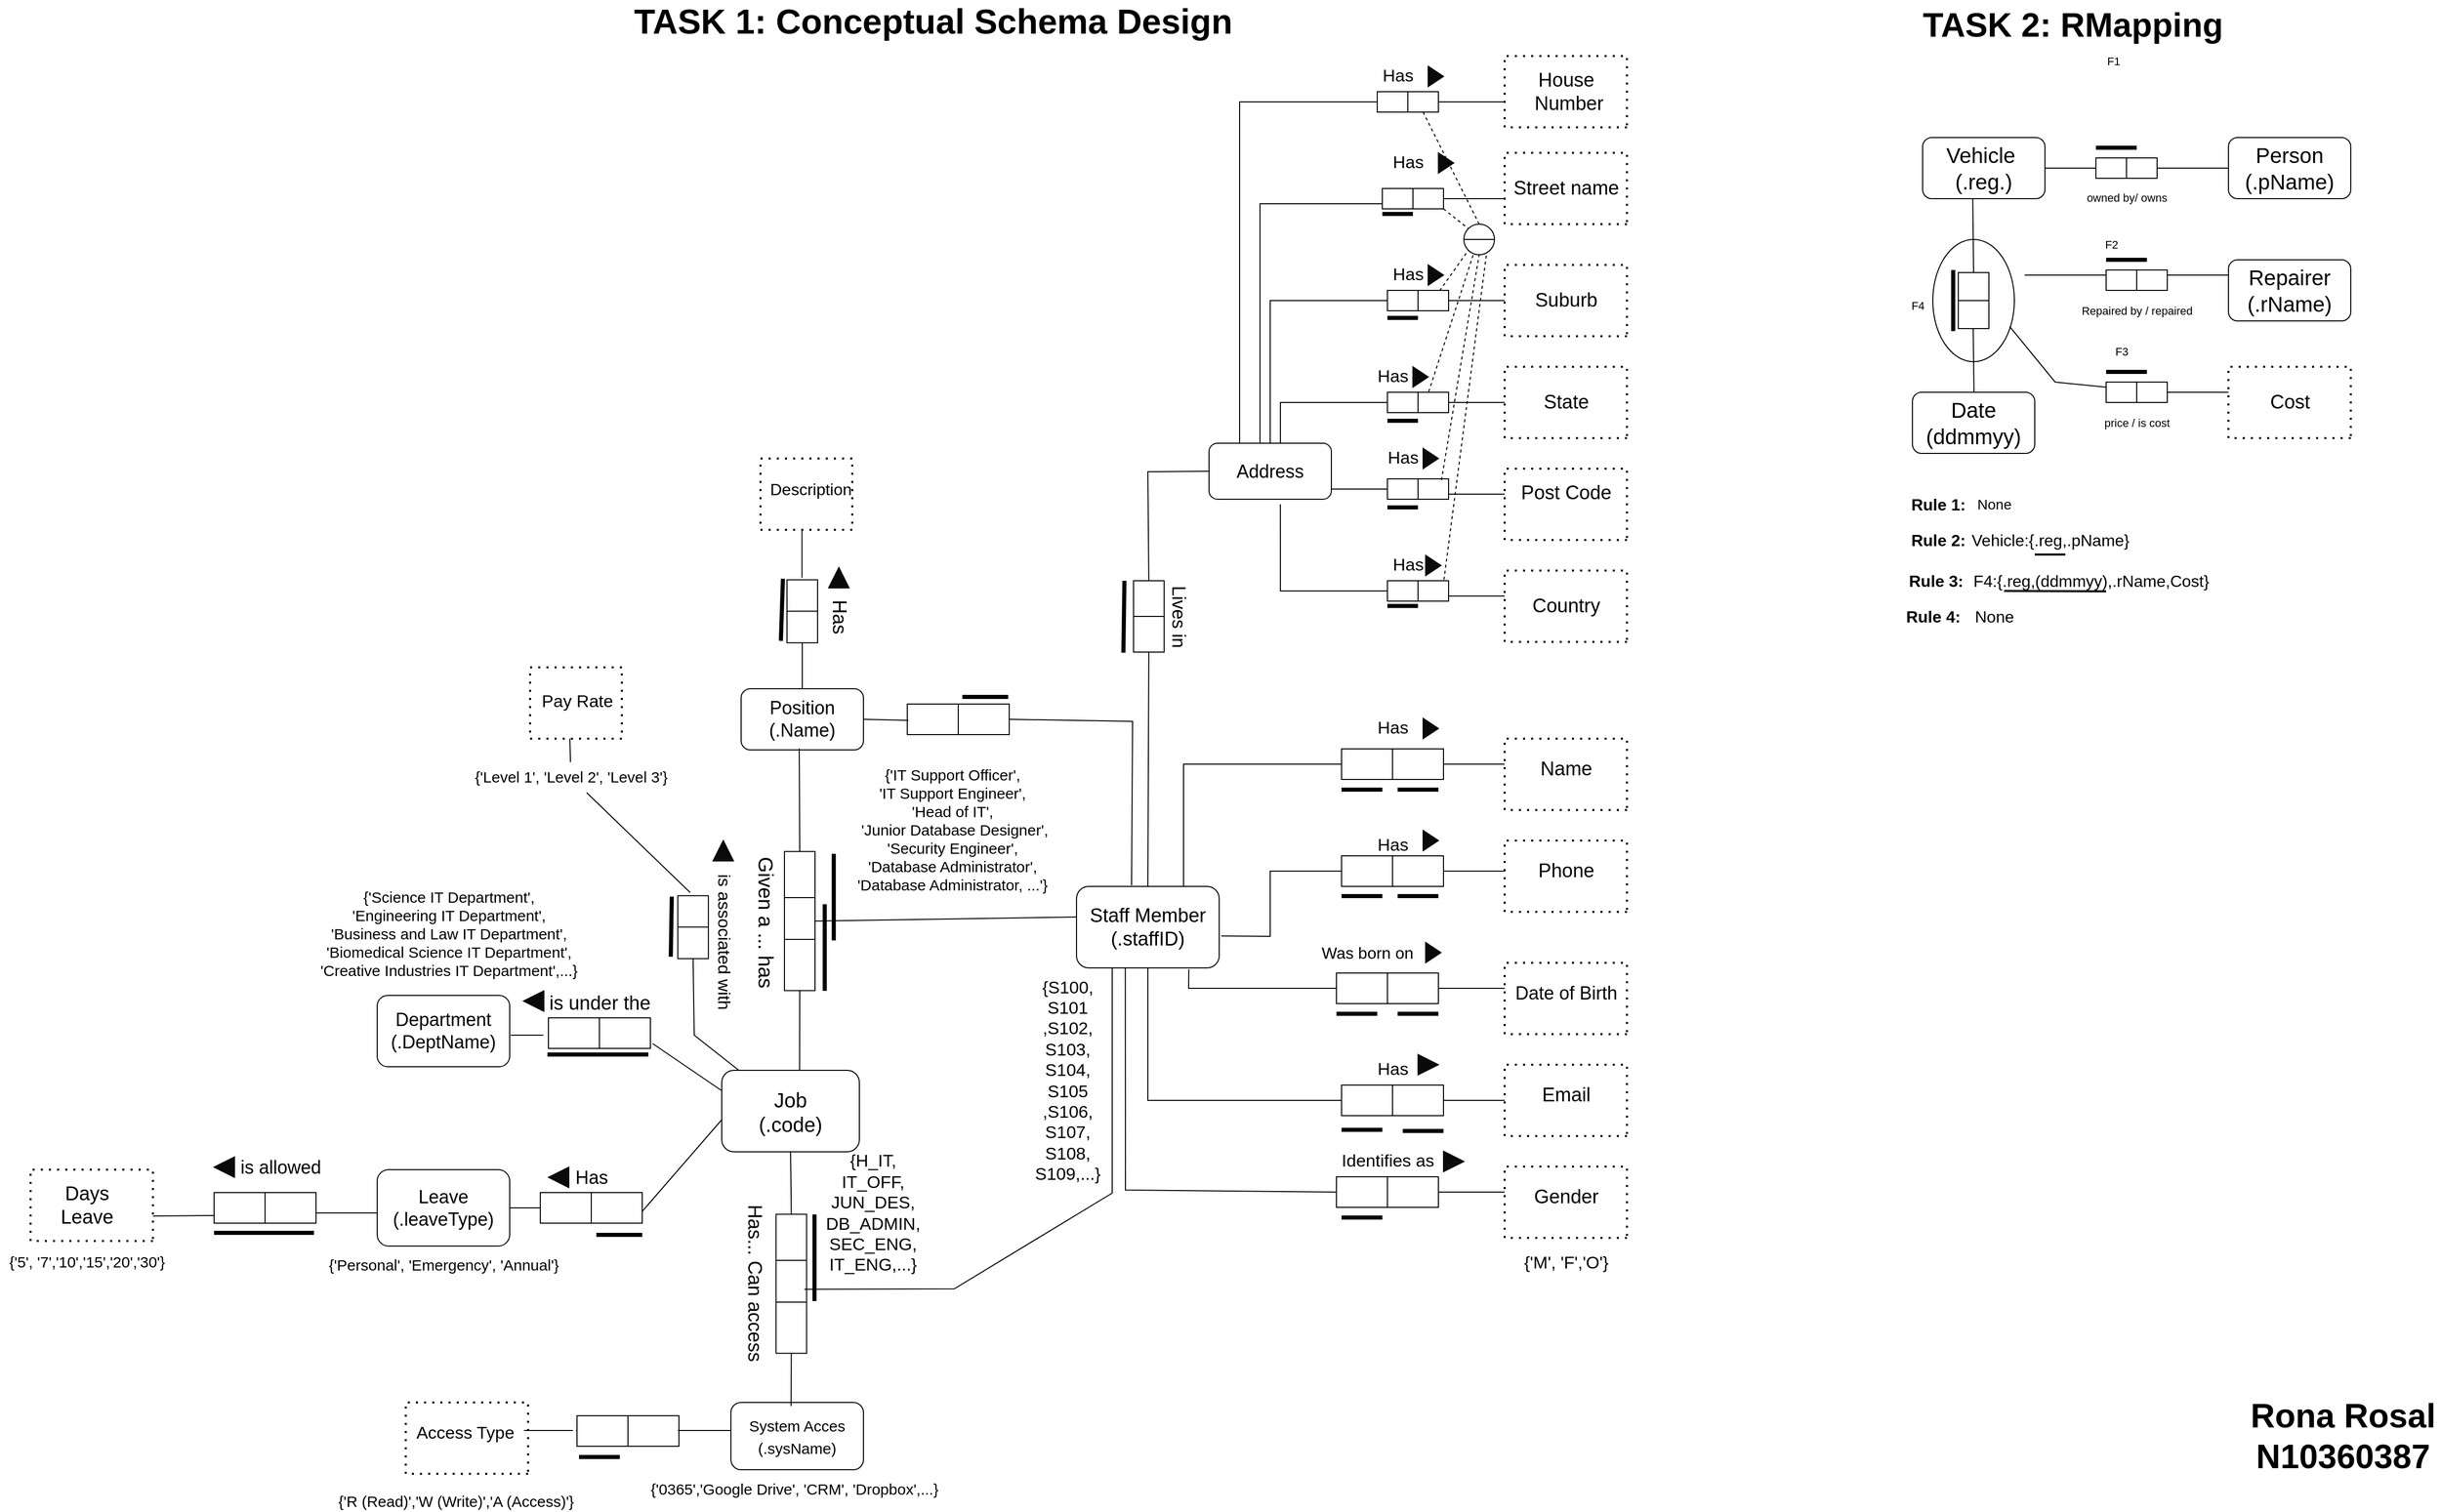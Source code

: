 <mxfile version="17.5.0" type="device"><diagram id="4784FOT1PdF5hlkGrZXp" name="Page-1"><mxGraphModel dx="2131" dy="1326" grid="0" gridSize="10" guides="1" tooltips="1" connect="1" arrows="1" fold="1" page="1" pageScale="1" pageWidth="850" pageHeight="1100" math="0" shadow="0"><root><mxCell id="0"/><mxCell id="1" parent="0"/><mxCell id="AcYtnVHHKzeXXLN2N4Qf-1" value="&lt;span style=&quot;font-size: 19px&quot;&gt;Staff Member&lt;br&gt;(.staffID)&lt;br&gt;&lt;/span&gt;" style="rounded=1;whiteSpace=wrap;html=1;" parent="1" vertex="1"><mxGeometry x="-627" y="348" width="140" height="80" as="geometry"/></mxCell><mxCell id="AcYtnVHHKzeXXLN2N4Qf-2" value="&lt;span style=&quot;font-size: 20px&quot;&gt;Job&lt;br&gt;(.code)&lt;br&gt;&lt;/span&gt;" style="rounded=1;whiteSpace=wrap;html=1;" parent="1" vertex="1"><mxGeometry x="-975" y="528.5" width="135" height="80" as="geometry"/></mxCell><mxCell id="AcYtnVHHKzeXXLN2N4Qf-5" value="" style="endArrow=none;dashed=1;html=1;dashPattern=1 3;strokeWidth=2;rounded=0;" parent="1" edge="1"><mxGeometry width="50" height="50" relative="1" as="geometry"><mxPoint x="-87" y="273" as="sourcePoint"/><mxPoint x="-87" y="273" as="targetPoint"/><Array as="points"><mxPoint x="-207" y="273"/><mxPoint x="-207" y="203"/><mxPoint x="-87" y="203"/></Array></mxGeometry></mxCell><mxCell id="AcYtnVHHKzeXXLN2N4Qf-6" value="&lt;font style=&quot;font-size: 19px&quot;&gt;Name&lt;/font&gt;" style="text;html=1;align=center;verticalAlign=middle;resizable=0;points=[];autosize=1;strokeColor=none;fillColor=none;" parent="1" vertex="1"><mxGeometry x="-182" y="223" width="70" height="20" as="geometry"/></mxCell><mxCell id="AcYtnVHHKzeXXLN2N4Qf-8" value="" style="endArrow=none;dashed=1;html=1;dashPattern=1 3;strokeWidth=2;rounded=0;" parent="1" edge="1"><mxGeometry width="50" height="50" relative="1" as="geometry"><mxPoint x="-87" y="373" as="sourcePoint"/><mxPoint x="-87" y="373" as="targetPoint"/><Array as="points"><mxPoint x="-207" y="373"/><mxPoint x="-207" y="303"/><mxPoint x="-87" y="303"/></Array></mxGeometry></mxCell><mxCell id="AcYtnVHHKzeXXLN2N4Qf-9" value="&lt;font style=&quot;font-size: 19px&quot;&gt;Phone&lt;/font&gt;" style="text;html=1;align=center;verticalAlign=middle;resizable=0;points=[];autosize=1;strokeColor=none;fillColor=none;" parent="1" vertex="1"><mxGeometry x="-182" y="323" width="70" height="20" as="geometry"/></mxCell><mxCell id="AcYtnVHHKzeXXLN2N4Qf-10" value="" style="endArrow=none;dashed=1;html=1;dashPattern=1 3;strokeWidth=2;rounded=0;" parent="1" edge="1"><mxGeometry width="50" height="50" relative="1" as="geometry"><mxPoint x="-87" y="493" as="sourcePoint"/><mxPoint x="-87" y="493" as="targetPoint"/><Array as="points"><mxPoint x="-207" y="493"/><mxPoint x="-207" y="423"/><mxPoint x="-87" y="423"/></Array></mxGeometry></mxCell><mxCell id="AcYtnVHHKzeXXLN2N4Qf-11" value="&lt;font style=&quot;font-size: 18px&quot;&gt;Date of Birth&lt;/font&gt;" style="text;html=1;align=center;verticalAlign=middle;resizable=0;points=[];autosize=1;strokeColor=none;fillColor=none;" parent="1" vertex="1"><mxGeometry x="-207" y="443" width="120" height="20" as="geometry"/></mxCell><mxCell id="AcYtnVHHKzeXXLN2N4Qf-12" value="" style="endArrow=none;dashed=1;html=1;dashPattern=1 3;strokeWidth=2;rounded=0;" parent="1" edge="1"><mxGeometry width="50" height="50" relative="1" as="geometry"><mxPoint x="-87" y="593" as="sourcePoint"/><mxPoint x="-87" y="593" as="targetPoint"/><Array as="points"><mxPoint x="-207" y="593"/><mxPoint x="-207" y="523"/><mxPoint x="-87" y="523"/></Array></mxGeometry></mxCell><mxCell id="AcYtnVHHKzeXXLN2N4Qf-13" value="&lt;font style=&quot;font-size: 19px&quot;&gt;Email&lt;/font&gt;" style="text;html=1;align=center;verticalAlign=middle;resizable=0;points=[];autosize=1;strokeColor=none;fillColor=none;" parent="1" vertex="1"><mxGeometry x="-177" y="543" width="60" height="20" as="geometry"/></mxCell><mxCell id="AcYtnVHHKzeXXLN2N4Qf-14" value="" style="endArrow=none;dashed=1;html=1;dashPattern=1 3;strokeWidth=2;rounded=0;" parent="1" edge="1"><mxGeometry width="50" height="50" relative="1" as="geometry"><mxPoint x="-87" y="693" as="sourcePoint"/><mxPoint x="-87" y="693" as="targetPoint"/><Array as="points"><mxPoint x="-207" y="693"/><mxPoint x="-207" y="623"/><mxPoint x="-87" y="623"/></Array></mxGeometry></mxCell><mxCell id="AcYtnVHHKzeXXLN2N4Qf-15" value="&lt;font style=&quot;font-size: 19px&quot;&gt;Gender&lt;/font&gt;" style="text;html=1;align=center;verticalAlign=middle;resizable=0;points=[];autosize=1;strokeColor=none;fillColor=none;" parent="1" vertex="1"><mxGeometry x="-187" y="643" width="80" height="20" as="geometry"/></mxCell><mxCell id="AcYtnVHHKzeXXLN2N4Qf-23" value="" style="rounded=0;whiteSpace=wrap;html=1;fontSize=15;" parent="1" vertex="1"><mxGeometry x="-367" y="213" width="100" height="30" as="geometry"/></mxCell><mxCell id="AcYtnVHHKzeXXLN2N4Qf-24" value="" style="endArrow=none;html=1;rounded=0;fontSize=15;entryX=0.5;entryY=0;entryDx=0;entryDy=0;exitX=0.5;exitY=1;exitDx=0;exitDy=0;" parent="1" source="AcYtnVHHKzeXXLN2N4Qf-23" target="AcYtnVHHKzeXXLN2N4Qf-23" edge="1"><mxGeometry width="50" height="50" relative="1" as="geometry"><mxPoint x="73" y="333" as="sourcePoint"/><mxPoint x="123" y="283" as="targetPoint"/></mxGeometry></mxCell><mxCell id="AcYtnVHHKzeXXLN2N4Qf-25" value="" style="rounded=0;whiteSpace=wrap;html=1;fontSize=15;" parent="1" vertex="1"><mxGeometry x="-367" y="318" width="100" height="30" as="geometry"/></mxCell><mxCell id="AcYtnVHHKzeXXLN2N4Qf-26" value="" style="endArrow=none;html=1;rounded=0;fontSize=15;entryX=0.5;entryY=0;entryDx=0;entryDy=0;exitX=0.5;exitY=1;exitDx=0;exitDy=0;" parent="1" source="AcYtnVHHKzeXXLN2N4Qf-25" target="AcYtnVHHKzeXXLN2N4Qf-25" edge="1"><mxGeometry width="50" height="50" relative="1" as="geometry"><mxPoint x="73" y="438" as="sourcePoint"/><mxPoint x="123" y="388" as="targetPoint"/></mxGeometry></mxCell><mxCell id="AcYtnVHHKzeXXLN2N4Qf-27" value="" style="rounded=0;whiteSpace=wrap;html=1;fontSize=15;" parent="1" vertex="1"><mxGeometry x="-372" y="433" width="100" height="30" as="geometry"/></mxCell><mxCell id="AcYtnVHHKzeXXLN2N4Qf-28" value="" style="endArrow=none;html=1;rounded=0;fontSize=15;entryX=0.5;entryY=0;entryDx=0;entryDy=0;exitX=0.5;exitY=1;exitDx=0;exitDy=0;" parent="1" source="AcYtnVHHKzeXXLN2N4Qf-27" target="AcYtnVHHKzeXXLN2N4Qf-27" edge="1"><mxGeometry width="50" height="50" relative="1" as="geometry"><mxPoint x="68" y="553" as="sourcePoint"/><mxPoint x="118" y="503" as="targetPoint"/></mxGeometry></mxCell><mxCell id="AcYtnVHHKzeXXLN2N4Qf-29" value="" style="rounded=0;whiteSpace=wrap;html=1;fontSize=15;" parent="1" vertex="1"><mxGeometry x="-367" y="543" width="100" height="30" as="geometry"/></mxCell><mxCell id="AcYtnVHHKzeXXLN2N4Qf-30" value="" style="endArrow=none;html=1;rounded=0;fontSize=15;entryX=0.5;entryY=0;entryDx=0;entryDy=0;exitX=0.5;exitY=1;exitDx=0;exitDy=0;" parent="1" source="AcYtnVHHKzeXXLN2N4Qf-29" target="AcYtnVHHKzeXXLN2N4Qf-29" edge="1"><mxGeometry width="50" height="50" relative="1" as="geometry"><mxPoint x="73" y="663" as="sourcePoint"/><mxPoint x="123" y="613" as="targetPoint"/></mxGeometry></mxCell><mxCell id="AcYtnVHHKzeXXLN2N4Qf-38" value="&lt;font style=&quot;font-size: 17px&quot;&gt;Has&lt;/font&gt;" style="text;html=1;align=center;verticalAlign=middle;resizable=0;points=[];autosize=1;strokeColor=none;fillColor=none;fontSize=15;" parent="1" vertex="1"><mxGeometry x="-342" y="178" width="50" height="30" as="geometry"/></mxCell><mxCell id="AcYtnVHHKzeXXLN2N4Qf-39" value="&lt;font style=&quot;font-size: 17px&quot;&gt;Has&lt;/font&gt;" style="text;html=1;align=center;verticalAlign=middle;resizable=0;points=[];autosize=1;strokeColor=none;fillColor=none;fontSize=15;" parent="1" vertex="1"><mxGeometry x="-342" y="293" width="50" height="30" as="geometry"/></mxCell><mxCell id="AcYtnVHHKzeXXLN2N4Qf-40" value="&lt;font style=&quot;font-size: 16px&quot;&gt;Was born on&lt;/font&gt;" style="text;html=1;align=center;verticalAlign=middle;resizable=0;points=[];autosize=1;strokeColor=none;fillColor=none;fontSize=15;" parent="1" vertex="1"><mxGeometry x="-397" y="403" width="110" height="20" as="geometry"/></mxCell><mxCell id="AcYtnVHHKzeXXLN2N4Qf-41" value="&lt;font style=&quot;font-size: 17px&quot;&gt;Has&lt;/font&gt;" style="text;html=1;align=center;verticalAlign=middle;resizable=0;points=[];autosize=1;strokeColor=none;fillColor=none;fontSize=15;" parent="1" vertex="1"><mxGeometry x="-342" y="513" width="50" height="30" as="geometry"/></mxCell><mxCell id="AcYtnVHHKzeXXLN2N4Qf-42" value="Identifies as" style="text;html=1;align=center;verticalAlign=middle;resizable=0;points=[];autosize=1;strokeColor=none;fillColor=none;fontSize=17;" parent="1" vertex="1"><mxGeometry x="-377" y="603" width="110" height="30" as="geometry"/></mxCell><mxCell id="AcYtnVHHKzeXXLN2N4Qf-43" value="" style="rounded=0;whiteSpace=wrap;html=1;fontSize=15;" parent="1" vertex="1"><mxGeometry x="-372" y="633" width="100" height="30" as="geometry"/></mxCell><mxCell id="AcYtnVHHKzeXXLN2N4Qf-44" value="" style="endArrow=none;html=1;rounded=0;fontSize=15;entryX=0.5;entryY=0;entryDx=0;entryDy=0;exitX=0.5;exitY=1;exitDx=0;exitDy=0;" parent="1" source="AcYtnVHHKzeXXLN2N4Qf-43" target="AcYtnVHHKzeXXLN2N4Qf-43" edge="1"><mxGeometry width="50" height="50" relative="1" as="geometry"><mxPoint x="68" y="753" as="sourcePoint"/><mxPoint x="118" y="703" as="targetPoint"/></mxGeometry></mxCell><mxCell id="AcYtnVHHKzeXXLN2N4Qf-47" value="" style="endArrow=none;html=1;rounded=0;fontSize=15;exitX=0.75;exitY=0;exitDx=0;exitDy=0;entryX=0;entryY=0.5;entryDx=0;entryDy=0;" parent="1" source="AcYtnVHHKzeXXLN2N4Qf-1" target="AcYtnVHHKzeXXLN2N4Qf-23" edge="1"><mxGeometry width="50" height="50" relative="1" as="geometry"><mxPoint x="-7" y="413" as="sourcePoint"/><mxPoint x="43" y="363" as="targetPoint"/><Array as="points"><mxPoint x="-522" y="228"/></Array></mxGeometry></mxCell><mxCell id="AcYtnVHHKzeXXLN2N4Qf-49" value="" style="endArrow=none;html=1;rounded=0;fontSize=15;exitX=1;exitY=0.5;exitDx=0;exitDy=0;startArrow=none;" parent="1" source="vTZ1tLbWdeH4sz8I5bWC-27" edge="1"><mxGeometry width="50" height="50" relative="1" as="geometry"><mxPoint x="-7" y="413" as="sourcePoint"/><mxPoint x="-207" y="228" as="targetPoint"/></mxGeometry></mxCell><mxCell id="AcYtnVHHKzeXXLN2N4Qf-50" value="" style="endArrow=none;html=1;rounded=0;fontSize=15;exitX=1;exitY=0.5;exitDx=0;exitDy=0;startArrow=none;" parent="1" edge="1"><mxGeometry width="50" height="50" relative="1" as="geometry"><mxPoint x="-257" y="333" as="sourcePoint"/><mxPoint x="-207" y="333" as="targetPoint"/></mxGeometry></mxCell><mxCell id="AcYtnVHHKzeXXLN2N4Qf-51" value="" style="endArrow=none;html=1;rounded=0;fontSize=15;exitX=0.787;exitY=1.017;exitDx=0;exitDy=0;exitPerimeter=0;entryX=0;entryY=0.5;entryDx=0;entryDy=0;" parent="1" source="AcYtnVHHKzeXXLN2N4Qf-1" target="AcYtnVHHKzeXXLN2N4Qf-27" edge="1"><mxGeometry width="50" height="50" relative="1" as="geometry"><mxPoint x="-517" y="423" as="sourcePoint"/><mxPoint x="-382" y="448" as="targetPoint"/><Array as="points"><mxPoint x="-517" y="448"/></Array></mxGeometry></mxCell><mxCell id="AcYtnVHHKzeXXLN2N4Qf-52" value="" style="endArrow=none;html=1;rounded=0;fontSize=15;exitX=1;exitY=0.5;exitDx=0;exitDy=0;startArrow=none;" parent="1" source="vTZ1tLbWdeH4sz8I5bWC-33" edge="1"><mxGeometry width="50" height="50" relative="1" as="geometry"><mxPoint x="-7" y="413" as="sourcePoint"/><mxPoint x="-207" y="448" as="targetPoint"/></mxGeometry></mxCell><mxCell id="AcYtnVHHKzeXXLN2N4Qf-53" value="" style="endArrow=none;html=1;rounded=0;fontSize=15;entryX=0;entryY=0.5;entryDx=0;entryDy=0;exitX=0.5;exitY=1;exitDx=0;exitDy=0;" parent="1" source="AcYtnVHHKzeXXLN2N4Qf-1" target="AcYtnVHHKzeXXLN2N4Qf-29" edge="1"><mxGeometry width="50" height="50" relative="1" as="geometry"><mxPoint x="-557" y="433" as="sourcePoint"/><mxPoint x="43" y="363" as="targetPoint"/><Array as="points"><mxPoint x="-557" y="558"/></Array></mxGeometry></mxCell><mxCell id="AcYtnVHHKzeXXLN2N4Qf-54" value="" style="endArrow=none;html=1;rounded=0;fontSize=15;exitX=1;exitY=0.5;exitDx=0;exitDy=0;startArrow=none;" parent="1" source="vTZ1tLbWdeH4sz8I5bWC-32" edge="1"><mxGeometry width="50" height="50" relative="1" as="geometry"><mxPoint x="-7" y="413" as="sourcePoint"/><mxPoint x="-207" y="558" as="targetPoint"/></mxGeometry></mxCell><mxCell id="AcYtnVHHKzeXXLN2N4Qf-55" value="" style="endArrow=none;html=1;rounded=0;fontSize=15;exitX=0.342;exitY=1;exitDx=0;exitDy=0;exitPerimeter=0;entryX=0;entryY=0.5;entryDx=0;entryDy=0;" parent="1" source="AcYtnVHHKzeXXLN2N4Qf-1" target="AcYtnVHHKzeXXLN2N4Qf-43" edge="1"><mxGeometry width="50" height="50" relative="1" as="geometry"><mxPoint x="-7" y="413" as="sourcePoint"/><mxPoint x="43" y="363" as="targetPoint"/><Array as="points"><mxPoint x="-579" y="646"/></Array></mxGeometry></mxCell><mxCell id="AcYtnVHHKzeXXLN2N4Qf-57" value="" style="endArrow=none;html=1;rounded=0;fontSize=15;exitX=1;exitY=0.5;exitDx=0;exitDy=0;startArrow=none;" parent="1" source="vTZ1tLbWdeH4sz8I5bWC-21" edge="1"><mxGeometry width="50" height="50" relative="1" as="geometry"><mxPoint x="-7" y="413" as="sourcePoint"/><mxPoint x="-207" y="648" as="targetPoint"/></mxGeometry></mxCell><mxCell id="AcYtnVHHKzeXXLN2N4Qf-63" value="&lt;span style=&quot;font-size: 17px&quot;&gt;Pay Rate&lt;/span&gt;" style="text;html=1;align=center;verticalAlign=middle;resizable=0;points=[];autosize=1;strokeColor=none;fillColor=none;" parent="1" vertex="1"><mxGeometry x="-1157" y="157" width="80" height="20" as="geometry"/></mxCell><mxCell id="AcYtnVHHKzeXXLN2N4Qf-71" value="" style="endArrow=none;html=1;rounded=0;fontSize=15;entryX=0;entryY=0.5;entryDx=0;entryDy=0;exitX=1.014;exitY=0.608;exitDx=0;exitDy=0;exitPerimeter=0;" parent="1" source="AcYtnVHHKzeXXLN2N4Qf-1" target="AcYtnVHHKzeXXLN2N4Qf-25" edge="1"><mxGeometry width="50" height="50" relative="1" as="geometry"><mxPoint x="-477" y="333" as="sourcePoint"/><mxPoint x="-517" y="333" as="targetPoint"/><Array as="points"><mxPoint x="-437" y="397"/><mxPoint x="-437" y="333"/></Array></mxGeometry></mxCell><mxCell id="AcYtnVHHKzeXXLN2N4Qf-110" value="" style="endArrow=none;dashed=1;html=1;dashPattern=1 3;strokeWidth=2;rounded=0;" parent="1" edge="1"><mxGeometry width="50" height="50" relative="1" as="geometry"><mxPoint x="-847" y="-2" as="sourcePoint"/><mxPoint x="-847" y="-2" as="targetPoint"/><Array as="points"><mxPoint x="-937.0" y="-2"/><mxPoint x="-937.0" y="-72"/><mxPoint x="-847" y="-72"/></Array></mxGeometry></mxCell><mxCell id="AcYtnVHHKzeXXLN2N4Qf-112" value="" style="rounded=0;whiteSpace=wrap;html=1;fontSize=15;" parent="1" vertex="1"><mxGeometry x="-1153" y="648.5" width="100" height="30" as="geometry"/></mxCell><mxCell id="AcYtnVHHKzeXXLN2N4Qf-113" value="" style="endArrow=none;html=1;rounded=0;fontSize=15;entryX=0.5;entryY=0;entryDx=0;entryDy=0;exitX=0.5;exitY=1;exitDx=0;exitDy=0;" parent="1" source="AcYtnVHHKzeXXLN2N4Qf-112" target="AcYtnVHHKzeXXLN2N4Qf-112" edge="1"><mxGeometry width="50" height="50" relative="1" as="geometry"><mxPoint x="-713" y="768.5" as="sourcePoint"/><mxPoint x="-663" y="718.5" as="targetPoint"/></mxGeometry></mxCell><mxCell id="AcYtnVHHKzeXXLN2N4Qf-125" value="" style="endArrow=none;dashed=1;html=1;dashPattern=1 3;strokeWidth=2;rounded=0;" parent="1" edge="1"><mxGeometry width="50" height="50" relative="1" as="geometry"><mxPoint x="-1165" y="924.5" as="sourcePoint"/><mxPoint x="-1165" y="924.5" as="targetPoint"/><Array as="points"><mxPoint x="-1285" y="924.5"/><mxPoint x="-1285" y="854.5"/><mxPoint x="-1165" y="854.5"/></Array></mxGeometry></mxCell><mxCell id="AcYtnVHHKzeXXLN2N4Qf-126" value="&lt;span style=&quot;font-size: 17px&quot;&gt;Access Type&lt;br&gt;&lt;/span&gt;" style="text;html=1;align=center;verticalAlign=middle;resizable=0;points=[];autosize=1;strokeColor=none;fillColor=none;" parent="1" vertex="1"><mxGeometry x="-1282" y="874.5" width="110" height="20" as="geometry"/></mxCell><mxCell id="AcYtnVHHKzeXXLN2N4Qf-130" value="Position&lt;br&gt;(.Name)" style="rounded=1;whiteSpace=wrap;html=1;fontSize=18;strokeWidth=1;" parent="1" vertex="1"><mxGeometry x="-956" y="154" width="120" height="60" as="geometry"/></mxCell><mxCell id="AcYtnVHHKzeXXLN2N4Qf-131" value="Has" style="text;html=1;align=center;verticalAlign=middle;resizable=0;points=[];autosize=1;strokeColor=none;fillColor=none;fontSize=18;" parent="1" vertex="1"><mxGeometry x="-1128" y="618.5" width="50" height="30" as="geometry"/></mxCell><mxCell id="AcYtnVHHKzeXXLN2N4Qf-145" value="" style="endArrow=none;html=1;rounded=0;fontSize=14;exitX=0;exitY=0.5;exitDx=0;exitDy=0;startArrow=none;" parent="1" source="qp43U_qj2vggPQzl0S7E-7" edge="1"><mxGeometry width="50" height="50" relative="1" as="geometry"><mxPoint x="-983" y="478.5" as="sourcePoint"/><mxPoint x="-1193" y="663.5" as="targetPoint"/></mxGeometry></mxCell><mxCell id="AcYtnVHHKzeXXLN2N4Qf-160" value="" style="rounded=0;whiteSpace=wrap;html=1;fontSize=15;" parent="1" vertex="1"><mxGeometry x="-1473" y="648.5" width="100" height="30" as="geometry"/></mxCell><mxCell id="AcYtnVHHKzeXXLN2N4Qf-161" value="" style="endArrow=none;html=1;rounded=0;fontSize=15;entryX=0.5;entryY=0;entryDx=0;entryDy=0;exitX=0.5;exitY=1;exitDx=0;exitDy=0;" parent="1" source="AcYtnVHHKzeXXLN2N4Qf-160" target="AcYtnVHHKzeXXLN2N4Qf-160" edge="1"><mxGeometry width="50" height="50" relative="1" as="geometry"><mxPoint x="-1033" y="768.5" as="sourcePoint"/><mxPoint x="-983" y="718.5" as="targetPoint"/></mxGeometry></mxCell><mxCell id="AcYtnVHHKzeXXLN2N4Qf-162" value="" style="endArrow=none;html=1;rounded=0;fontSize=18;startArrow=none;" parent="1" source="qp43U_qj2vggPQzl0S7E-9" edge="1"><mxGeometry width="50" height="50" relative="1" as="geometry"><mxPoint x="-1313" y="668.5" as="sourcePoint"/><mxPoint x="-1373" y="668.5" as="targetPoint"/></mxGeometry></mxCell><mxCell id="AcYtnVHHKzeXXLN2N4Qf-164" value="" style="endArrow=none;dashed=1;html=1;dashPattern=1 3;strokeWidth=2;rounded=0;" parent="1" edge="1"><mxGeometry width="50" height="50" relative="1" as="geometry"><mxPoint x="-1533" y="696" as="sourcePoint"/><mxPoint x="-1533" y="696" as="targetPoint"/><Array as="points"><mxPoint x="-1653" y="696"/><mxPoint x="-1653" y="626"/><mxPoint x="-1533" y="626"/></Array></mxGeometry></mxCell><mxCell id="AcYtnVHHKzeXXLN2N4Qf-165" value="&lt;span style=&quot;font-size: 19px&quot;&gt;Days&lt;br&gt;Leave&lt;br&gt;&lt;/span&gt;" style="text;html=1;align=center;verticalAlign=middle;resizable=0;points=[];autosize=1;strokeColor=none;fillColor=none;" parent="1" vertex="1"><mxGeometry x="-1633" y="641" width="70" height="40" as="geometry"/></mxCell><mxCell id="AcYtnVHHKzeXXLN2N4Qf-166" value="" style="endArrow=none;html=1;rounded=0;fontSize=18;exitX=0;exitY=0.75;exitDx=0;exitDy=0;" parent="1" source="AcYtnVHHKzeXXLN2N4Qf-160" edge="1"><mxGeometry width="50" height="50" relative="1" as="geometry"><mxPoint x="-973" y="778.5" as="sourcePoint"/><mxPoint x="-1533" y="671.5" as="targetPoint"/></mxGeometry></mxCell><mxCell id="lVR3soJCmk4ltvsU8TQM-26" value="&lt;font style=&quot;font-size: 18px&quot;&gt;Department&lt;br&gt;(.DeptName)&lt;/font&gt;" style="rounded=1;whiteSpace=wrap;html=1;" parent="1" vertex="1"><mxGeometry x="-1313" y="455" width="130" height="70" as="geometry"/></mxCell><mxCell id="lVR3soJCmk4ltvsU8TQM-27" value="&lt;span style=&quot;font-size: 18px&quot;&gt;Leave&lt;br&gt;(.leaveType)&lt;br&gt;&lt;/span&gt;" style="rounded=1;whiteSpace=wrap;html=1;fontSize=15;" parent="1" vertex="1"><mxGeometry x="-1313" y="626" width="130" height="75" as="geometry"/></mxCell><mxCell id="lVR3soJCmk4ltvsU8TQM-30" value="&lt;span style=&quot;font-size: 15px&quot;&gt;System Acces&lt;br&gt;(.sysName)&lt;br&gt;&lt;/span&gt;" style="rounded=1;whiteSpace=wrap;html=1;fontSize=18;" parent="1" vertex="1"><mxGeometry x="-966" y="854.5" width="130" height="66" as="geometry"/></mxCell><mxCell id="lVR3soJCmk4ltvsU8TQM-33" value="" style="triangle;whiteSpace=wrap;html=1;fontSize=18;fillColor=#0A0A0A;" parent="1" vertex="1"><mxGeometry x="-287" y="183" width="15" height="20" as="geometry"/></mxCell><mxCell id="lVR3soJCmk4ltvsU8TQM-34" value="" style="triangle;whiteSpace=wrap;html=1;fontSize=18;fillColor=#0A0A0A;" parent="1" vertex="1"><mxGeometry x="-284.5" y="403" width="15" height="20" as="geometry"/></mxCell><mxCell id="lVR3soJCmk4ltvsU8TQM-35" value="" style="triangle;whiteSpace=wrap;html=1;fontSize=18;fillColor=#0A0A0A;" parent="1" vertex="1"><mxGeometry x="-292" y="513" width="20" height="20" as="geometry"/></mxCell><mxCell id="lVR3soJCmk4ltvsU8TQM-37" value="" style="triangle;whiteSpace=wrap;html=1;fontSize=18;fillColor=#0A0A0A;" parent="1" vertex="1"><mxGeometry x="-267" y="608" width="20" height="20" as="geometry"/></mxCell><mxCell id="lVR3soJCmk4ltvsU8TQM-45" value="" style="triangle;whiteSpace=wrap;html=1;fontSize=18;fillColor=#0A0A0A;rotation=-180;" parent="1" vertex="1"><mxGeometry x="-1169.5" y="450.5" width="20" height="20" as="geometry"/></mxCell><mxCell id="lVR3soJCmk4ltvsU8TQM-48" value="is allowed" style="text;html=1;align=center;verticalAlign=middle;resizable=0;points=[];autosize=1;strokeColor=none;fillColor=none;fontSize=18;" parent="1" vertex="1"><mxGeometry x="-1453" y="608.5" width="90" height="30" as="geometry"/></mxCell><mxCell id="lVR3soJCmk4ltvsU8TQM-49" value="" style="triangle;whiteSpace=wrap;html=1;fontSize=18;fillColor=#0A0A0A;rotation=-180;" parent="1" vertex="1"><mxGeometry x="-1473" y="613.5" width="20" height="20" as="geometry"/></mxCell><mxCell id="lVR3soJCmk4ltvsU8TQM-51" value="" style="triangle;whiteSpace=wrap;html=1;fontSize=18;fillColor=#0A0A0A;" parent="1" vertex="1"><mxGeometry x="-287" y="293" width="15" height="20" as="geometry"/></mxCell><mxCell id="lVR3soJCmk4ltvsU8TQM-61" value="" style="endArrow=none;html=1;rounded=0;fontSize=18;" parent="1" edge="1"><mxGeometry width="50" height="50" relative="1" as="geometry"><mxPoint x="-1150" y="494" as="sourcePoint"/><mxPoint x="-1182" y="494" as="targetPoint"/></mxGeometry></mxCell><mxCell id="vTZ1tLbWdeH4sz8I5bWC-2" value="&lt;span style=&quot;font-size: 17px&quot;&gt;{'M', 'F','O'}&lt;/span&gt;" style="text;html=1;align=center;verticalAlign=middle;resizable=0;points=[];autosize=1;strokeColor=none;fillColor=none;" parent="1" vertex="1"><mxGeometry x="-197" y="708" width="100" height="20" as="geometry"/></mxCell><mxCell id="vTZ1tLbWdeH4sz8I5bWC-4" value="{'R (Read)','W (Write)','A (Access)'}" style="text;html=1;align=center;verticalAlign=middle;resizable=0;points=[];autosize=1;strokeColor=none;fillColor=none;fontSize=15;" parent="1" vertex="1"><mxGeometry x="-1361" y="941" width="250" height="20" as="geometry"/></mxCell><mxCell id="vTZ1tLbWdeH4sz8I5bWC-5" value="{'5', '7','10','15','20','30'}" style="text;html=1;align=center;verticalAlign=middle;resizable=0;points=[];autosize=1;strokeColor=none;fillColor=none;fontSize=15;" parent="1" vertex="1"><mxGeometry x="-1683" y="706" width="170" height="20" as="geometry"/></mxCell><mxCell id="vTZ1tLbWdeH4sz8I5bWC-6" value="{'Personal', 'Emergency', 'Annual'}" style="text;html=1;align=center;verticalAlign=middle;resizable=0;points=[];autosize=1;strokeColor=none;fillColor=none;fontSize=15;" parent="1" vertex="1"><mxGeometry x="-1368" y="709" width="240" height="20" as="geometry"/></mxCell><mxCell id="vTZ1tLbWdeH4sz8I5bWC-7" value="" style="shape=image;html=1;verticalAlign=top;verticalLabelPosition=bottom;labelBackgroundColor=#ffffff;imageAspect=0;aspect=fixed;image=https://cdn0.iconfinder.com/data/icons/octicons/1024/primitive-dot-128.png;fontSize=15;" parent="1" vertex="1"><mxGeometry x="-382" y="633" width="30" height="30" as="geometry"/></mxCell><mxCell id="vTZ1tLbWdeH4sz8I5bWC-19" value="" style="shape=image;html=1;verticalAlign=top;verticalLabelPosition=bottom;labelBackgroundColor=#ffffff;imageAspect=0;aspect=fixed;image=https://cdn0.iconfinder.com/data/icons/octicons/1024/primitive-dot-128.png;fontSize=15;" parent="1" vertex="1"><mxGeometry x="-377" y="543" width="30" height="30" as="geometry"/></mxCell><mxCell id="vTZ1tLbWdeH4sz8I5bWC-21" value="" style="shape=image;html=1;verticalAlign=top;verticalLabelPosition=bottom;labelBackgroundColor=#ffffff;imageAspect=0;aspect=fixed;image=https://cdn0.iconfinder.com/data/icons/octicons/1024/primitive-dot-128.png;fontSize=15;" parent="1" vertex="1"><mxGeometry x="-292" y="633" width="30" height="30" as="geometry"/></mxCell><mxCell id="vTZ1tLbWdeH4sz8I5bWC-22" value="" style="endArrow=none;html=1;rounded=0;fontSize=15;exitX=1;exitY=0.5;exitDx=0;exitDy=0;" parent="1" source="AcYtnVHHKzeXXLN2N4Qf-43" target="vTZ1tLbWdeH4sz8I5bWC-21" edge="1"><mxGeometry width="50" height="50" relative="1" as="geometry"><mxPoint x="-272" y="648" as="sourcePoint"/><mxPoint x="-207" y="648" as="targetPoint"/></mxGeometry></mxCell><mxCell id="vTZ1tLbWdeH4sz8I5bWC-23" value="" style="shape=image;html=1;verticalAlign=top;verticalLabelPosition=bottom;labelBackgroundColor=#ffffff;imageAspect=0;aspect=fixed;image=https://cdn0.iconfinder.com/data/icons/octicons/1024/primitive-dot-128.png;fontSize=15;" parent="1" vertex="1"><mxGeometry x="-377" y="318" width="30" height="30" as="geometry"/></mxCell><mxCell id="vTZ1tLbWdeH4sz8I5bWC-24" value="" style="shape=image;html=1;verticalAlign=top;verticalLabelPosition=bottom;labelBackgroundColor=#ffffff;imageAspect=0;aspect=fixed;image=https://cdn0.iconfinder.com/data/icons/octicons/1024/primitive-dot-128.png;fontSize=15;" parent="1" vertex="1"><mxGeometry x="-377" y="213" width="30" height="30" as="geometry"/></mxCell><mxCell id="vTZ1tLbWdeH4sz8I5bWC-27" value="" style="shape=image;html=1;verticalAlign=top;verticalLabelPosition=bottom;labelBackgroundColor=#ffffff;imageAspect=0;aspect=fixed;image=https://cdn0.iconfinder.com/data/icons/octicons/1024/primitive-dot-128.png;fontSize=15;" parent="1" vertex="1"><mxGeometry x="-287" y="213" width="30" height="30" as="geometry"/></mxCell><mxCell id="vTZ1tLbWdeH4sz8I5bWC-29" value="" style="endArrow=none;html=1;rounded=0;fontSize=15;exitX=1;exitY=0.5;exitDx=0;exitDy=0;" parent="1" source="AcYtnVHHKzeXXLN2N4Qf-23" target="vTZ1tLbWdeH4sz8I5bWC-27" edge="1"><mxGeometry width="50" height="50" relative="1" as="geometry"><mxPoint x="-267" y="228" as="sourcePoint"/><mxPoint x="-207" y="228" as="targetPoint"/></mxGeometry></mxCell><mxCell id="vTZ1tLbWdeH4sz8I5bWC-31" value="" style="endArrow=none;html=1;rounded=0;fontSize=15;exitX=1;exitY=0.5;exitDx=0;exitDy=0;" parent="1" source="AcYtnVHHKzeXXLN2N4Qf-25" edge="1"><mxGeometry width="50" height="50" relative="1" as="geometry"><mxPoint x="-267" y="333" as="sourcePoint"/><mxPoint x="-257" y="333" as="targetPoint"/></mxGeometry></mxCell><mxCell id="vTZ1tLbWdeH4sz8I5bWC-33" value="" style="shape=image;html=1;verticalAlign=top;verticalLabelPosition=bottom;labelBackgroundColor=#ffffff;imageAspect=0;aspect=fixed;image=https://cdn0.iconfinder.com/data/icons/octicons/1024/primitive-dot-128.png;fontSize=15;" parent="1" vertex="1"><mxGeometry x="-292" y="433" width="30" height="30" as="geometry"/></mxCell><mxCell id="vTZ1tLbWdeH4sz8I5bWC-34" value="" style="endArrow=none;html=1;rounded=0;fontSize=15;exitX=1;exitY=0.5;exitDx=0;exitDy=0;" parent="1" source="AcYtnVHHKzeXXLN2N4Qf-27" target="vTZ1tLbWdeH4sz8I5bWC-33" edge="1"><mxGeometry width="50" height="50" relative="1" as="geometry"><mxPoint x="-272" y="448" as="sourcePoint"/><mxPoint x="-207" y="448" as="targetPoint"/></mxGeometry></mxCell><mxCell id="vTZ1tLbWdeH4sz8I5bWC-35" value="" style="endArrow=none;html=1;rounded=0;fontSize=15;strokeWidth=4;" parent="1" edge="1"><mxGeometry width="50" height="50" relative="1" as="geometry"><mxPoint x="-312" y="357.44" as="sourcePoint"/><mxPoint x="-272" y="357.44" as="targetPoint"/></mxGeometry></mxCell><mxCell id="vTZ1tLbWdeH4sz8I5bWC-36" value="" style="endArrow=none;html=1;rounded=0;fontSize=15;strokeWidth=4;" parent="1" edge="1"><mxGeometry width="50" height="50" relative="1" as="geometry"><mxPoint x="-367" y="357.44" as="sourcePoint"/><mxPoint x="-327" y="357.44" as="targetPoint"/></mxGeometry></mxCell><mxCell id="vTZ1tLbWdeH4sz8I5bWC-38" value="" style="endArrow=none;html=1;rounded=0;fontSize=15;strokeWidth=4;" parent="1" edge="1"><mxGeometry width="50" height="50" relative="1" as="geometry"><mxPoint x="-367" y="253.0" as="sourcePoint"/><mxPoint x="-327" y="253.0" as="targetPoint"/></mxGeometry></mxCell><mxCell id="vTZ1tLbWdeH4sz8I5bWC-39" value="" style="endArrow=none;html=1;rounded=0;fontSize=15;strokeWidth=4;" parent="1" edge="1"><mxGeometry width="50" height="50" relative="1" as="geometry"><mxPoint x="-312" y="253.0" as="sourcePoint"/><mxPoint x="-272" y="253.0" as="targetPoint"/></mxGeometry></mxCell><mxCell id="vTZ1tLbWdeH4sz8I5bWC-40" value="" style="endArrow=none;html=1;rounded=0;fontSize=15;strokeWidth=4;" parent="1" edge="1"><mxGeometry width="50" height="50" relative="1" as="geometry"><mxPoint x="-372" y="473.0" as="sourcePoint"/><mxPoint x="-332" y="473.0" as="targetPoint"/></mxGeometry></mxCell><mxCell id="vTZ1tLbWdeH4sz8I5bWC-41" value="" style="endArrow=none;html=1;rounded=0;fontSize=15;strokeWidth=4;" parent="1" edge="1"><mxGeometry width="50" height="50" relative="1" as="geometry"><mxPoint x="-367" y="586.89" as="sourcePoint"/><mxPoint x="-327" y="586.89" as="targetPoint"/></mxGeometry></mxCell><mxCell id="vTZ1tLbWdeH4sz8I5bWC-42" value="" style="endArrow=none;html=1;rounded=0;fontSize=15;strokeWidth=4;" parent="1" edge="1"><mxGeometry width="50" height="50" relative="1" as="geometry"><mxPoint x="-367" y="673" as="sourcePoint"/><mxPoint x="-327" y="673" as="targetPoint"/></mxGeometry></mxCell><mxCell id="vTZ1tLbWdeH4sz8I5bWC-43" value="" style="endArrow=none;html=1;rounded=0;fontSize=15;strokeWidth=4;" parent="1" edge="1"><mxGeometry width="50" height="50" relative="1" as="geometry"><mxPoint x="-307" y="588" as="sourcePoint"/><mxPoint x="-267" y="588" as="targetPoint"/></mxGeometry></mxCell><mxCell id="vTZ1tLbWdeH4sz8I5bWC-44" value="" style="endArrow=none;html=1;rounded=0;fontSize=15;strokeWidth=4;" parent="1" edge="1"><mxGeometry width="50" height="50" relative="1" as="geometry"><mxPoint x="-312" y="473.0" as="sourcePoint"/><mxPoint x="-272" y="473.0" as="targetPoint"/></mxGeometry></mxCell><mxCell id="vTZ1tLbWdeH4sz8I5bWC-32" value="" style="shape=image;html=1;verticalAlign=top;verticalLabelPosition=bottom;labelBackgroundColor=#ffffff;imageAspect=0;aspect=fixed;image=https://cdn0.iconfinder.com/data/icons/octicons/1024/primitive-dot-128.png;fontSize=15;" parent="1" vertex="1"><mxGeometry x="-287" y="543" width="30" height="30" as="geometry"/></mxCell><mxCell id="vTZ1tLbWdeH4sz8I5bWC-70" value="" style="endArrow=none;html=1;rounded=0;fontSize=15;exitX=1;exitY=0.5;exitDx=0;exitDy=0;" parent="1" source="AcYtnVHHKzeXXLN2N4Qf-29" target="vTZ1tLbWdeH4sz8I5bWC-32" edge="1"><mxGeometry width="50" height="50" relative="1" as="geometry"><mxPoint x="-267" y="558" as="sourcePoint"/><mxPoint x="-207" y="558" as="targetPoint"/></mxGeometry></mxCell><mxCell id="vTZ1tLbWdeH4sz8I5bWC-71" value="" style="shape=image;html=1;verticalAlign=top;verticalLabelPosition=bottom;labelBackgroundColor=#ffffff;imageAspect=0;aspect=fixed;image=https://cdn0.iconfinder.com/data/icons/octicons/1024/primitive-dot-128.png;fontSize=15;" parent="1" vertex="1"><mxGeometry x="-382" y="433" width="30" height="30" as="geometry"/></mxCell><mxCell id="qp43U_qj2vggPQzl0S7E-3" value="&lt;font style=&quot;font-size: 15px&quot;&gt;{'IT Support Officer', &lt;br&gt;'IT Support Engineer', &lt;br&gt;'Head of IT',&lt;br&gt;&amp;nbsp;'Junior Database Designer', &lt;br&gt;'Security Engineer', &lt;br&gt;'Database Administrator', &lt;br&gt;'Database Administrator, ...'}&lt;/font&gt;" style="text;html=1;align=center;verticalAlign=middle;resizable=0;points=[];autosize=1;strokeColor=none;fillColor=none;" parent="1" vertex="1"><mxGeometry x="-848" y="236" width="198" height="112" as="geometry"/></mxCell><mxCell id="qp43U_qj2vggPQzl0S7E-4" value="&lt;font color=&quot;#000000&quot;&gt;{'Science IT Department', &lt;br&gt;'Engineering IT Department', &lt;br&gt;'Business and Law IT Department', &lt;br&gt;'Biomedical Science IT Department', &lt;br&gt;'Creative Industries IT Department',...}&lt;/font&gt;" style="text;html=1;align=center;verticalAlign=middle;resizable=0;points=[];autosize=1;strokeColor=none;fillColor=none;fontSize=15;fontColor=#CC0000;" parent="1" vertex="1"><mxGeometry x="-1374.0" y="346" width="262" height="95" as="geometry"/></mxCell><mxCell id="qp43U_qj2vggPQzl0S7E-7" value="" style="shape=image;html=1;verticalAlign=top;verticalLabelPosition=bottom;labelBackgroundColor=#ffffff;imageAspect=0;aspect=fixed;image=https://cdn0.iconfinder.com/data/icons/octicons/1024/primitive-dot-128.png;fontSize=15;" parent="1" vertex="1"><mxGeometry x="-1163" y="648.5" width="30" height="30" as="geometry"/></mxCell><mxCell id="qp43U_qj2vggPQzl0S7E-8" value="" style="endArrow=none;html=1;rounded=0;fontSize=14;exitX=0;exitY=0.5;exitDx=0;exitDy=0;" parent="1" source="AcYtnVHHKzeXXLN2N4Qf-112" target="qp43U_qj2vggPQzl0S7E-7" edge="1"><mxGeometry width="50" height="50" relative="1" as="geometry"><mxPoint x="-1153" y="663.5" as="sourcePoint"/><mxPoint x="-1193" y="663.5" as="targetPoint"/></mxGeometry></mxCell><mxCell id="qp43U_qj2vggPQzl0S7E-9" value="" style="shape=image;html=1;verticalAlign=top;verticalLabelPosition=bottom;labelBackgroundColor=#ffffff;imageAspect=0;aspect=fixed;image=https://cdn0.iconfinder.com/data/icons/octicons/1024/primitive-dot-128.png;fontSize=15;" parent="1" vertex="1"><mxGeometry x="-1393" y="653.5" width="30" height="30" as="geometry"/></mxCell><mxCell id="qp43U_qj2vggPQzl0S7E-13" value="" style="endArrow=none;html=1;rounded=0;fontSize=18;" parent="1" target="qp43U_qj2vggPQzl0S7E-9" edge="1"><mxGeometry width="50" height="50" relative="1" as="geometry"><mxPoint x="-1313" y="668.5" as="sourcePoint"/><mxPoint x="-1373" y="668.5" as="targetPoint"/></mxGeometry></mxCell><mxCell id="qp43U_qj2vggPQzl0S7E-14" value="" style="shape=image;html=1;verticalAlign=top;verticalLabelPosition=bottom;labelBackgroundColor=#ffffff;imageAspect=0;aspect=fixed;image=https://cdn0.iconfinder.com/data/icons/octicons/1024/primitive-dot-128.png;fontSize=15;" parent="1" vertex="1"><mxGeometry x="-1483" y="653.5" width="30" height="30" as="geometry"/></mxCell><mxCell id="qp43U_qj2vggPQzl0S7E-36" value="&lt;font color=&quot;#000000&quot;&gt;{'0365','Google Drive', 'CRM', 'Dropbox',...}&lt;/font&gt;" style="text;html=1;align=center;verticalAlign=middle;resizable=0;points=[];autosize=1;strokeColor=none;fillColor=none;fontSize=15;fontColor=#CC0000;" parent="1" vertex="1"><mxGeometry x="-1051" y="927" width="293" height="23" as="geometry"/></mxCell><mxCell id="ByP-Anx9NwSXA9xwMfc8-20" value="Address" style="rounded=1;whiteSpace=wrap;html=1;fontSize=18;strokeWidth=1;" parent="1" vertex="1"><mxGeometry x="-497" y="-87" width="120" height="55" as="geometry"/></mxCell><mxCell id="ByP-Anx9NwSXA9xwMfc8-21" value="" style="endArrow=none;dashed=1;html=1;dashPattern=1 3;strokeWidth=2;rounded=0;" parent="1" edge="1"><mxGeometry width="50" height="50" relative="1" as="geometry"><mxPoint x="-87" y="-302" as="sourcePoint"/><mxPoint x="-87" y="-302" as="targetPoint"/><Array as="points"><mxPoint x="-207" y="-302"/><mxPoint x="-207" y="-372"/><mxPoint x="-87" y="-372"/></Array></mxGeometry></mxCell><mxCell id="ByP-Anx9NwSXA9xwMfc8-22" value="&lt;span style=&quot;font-size: 19px&quot;&gt;Street name&lt;br&gt;&lt;/span&gt;" style="text;html=1;align=center;verticalAlign=middle;resizable=0;points=[];autosize=1;strokeColor=none;fillColor=none;" parent="1" vertex="1"><mxGeometry x="-207" y="-347" width="120" height="20" as="geometry"/></mxCell><mxCell id="ByP-Anx9NwSXA9xwMfc8-23" value="" style="endArrow=none;dashed=1;html=1;dashPattern=1 3;strokeWidth=2;rounded=0;" parent="1" edge="1"><mxGeometry width="50" height="50" relative="1" as="geometry"><mxPoint x="-87" y="-192" as="sourcePoint"/><mxPoint x="-87" y="-192" as="targetPoint"/><Array as="points"><mxPoint x="-207" y="-192"/><mxPoint x="-207" y="-262"/><mxPoint x="-87" y="-262"/></Array></mxGeometry></mxCell><mxCell id="ByP-Anx9NwSXA9xwMfc8-24" value="&lt;span style=&quot;font-size: 19px&quot;&gt;Suburb&lt;br&gt;&lt;/span&gt;" style="text;html=1;align=center;verticalAlign=middle;resizable=0;points=[];autosize=1;strokeColor=none;fillColor=none;" parent="1" vertex="1"><mxGeometry x="-187" y="-237" width="80" height="20" as="geometry"/></mxCell><mxCell id="ByP-Anx9NwSXA9xwMfc8-25" value="" style="endArrow=none;dashed=1;html=1;dashPattern=1 3;strokeWidth=2;rounded=0;" parent="1" edge="1"><mxGeometry width="50" height="50" relative="1" as="geometry"><mxPoint x="-87" y="-92" as="sourcePoint"/><mxPoint x="-87" y="-92" as="targetPoint"/><Array as="points"><mxPoint x="-207" y="-92"/><mxPoint x="-207" y="-162"/><mxPoint x="-87" y="-162"/></Array></mxGeometry></mxCell><mxCell id="ByP-Anx9NwSXA9xwMfc8-26" value="&lt;span style=&quot;font-size: 19px&quot;&gt;State&lt;br&gt;&lt;/span&gt;" style="text;html=1;align=center;verticalAlign=middle;resizable=0;points=[];autosize=1;strokeColor=none;fillColor=none;" parent="1" vertex="1"><mxGeometry x="-177" y="-137" width="60" height="20" as="geometry"/></mxCell><mxCell id="ByP-Anx9NwSXA9xwMfc8-27" value="" style="endArrow=none;dashed=1;html=1;dashPattern=1 3;strokeWidth=2;rounded=0;" parent="1" edge="1"><mxGeometry width="50" height="50" relative="1" as="geometry"><mxPoint x="-87" y="8" as="sourcePoint"/><mxPoint x="-87" y="8" as="targetPoint"/><Array as="points"><mxPoint x="-207" y="8"/><mxPoint x="-207" y="-62"/><mxPoint x="-87" y="-62"/></Array></mxGeometry></mxCell><mxCell id="ByP-Anx9NwSXA9xwMfc8-28" value="&lt;span style=&quot;font-size: 19px&quot;&gt;Post Code&lt;br&gt;&lt;br&gt;&lt;/span&gt;" style="text;html=1;align=center;verticalAlign=middle;resizable=0;points=[];autosize=1;strokeColor=none;fillColor=none;" parent="1" vertex="1"><mxGeometry x="-197" y="-47" width="100" height="40" as="geometry"/></mxCell><mxCell id="ByP-Anx9NwSXA9xwMfc8-30" value="" style="endArrow=none;dashed=1;html=1;dashPattern=1 3;strokeWidth=2;rounded=0;" parent="1" edge="1"><mxGeometry width="50" height="50" relative="1" as="geometry"><mxPoint x="-87" y="108" as="sourcePoint"/><mxPoint x="-87" y="108" as="targetPoint"/><Array as="points"><mxPoint x="-207" y="108"/><mxPoint x="-207" y="38"/><mxPoint x="-87" y="38"/></Array></mxGeometry></mxCell><mxCell id="ByP-Anx9NwSXA9xwMfc8-31" value="&lt;span style=&quot;font-size: 19px&quot;&gt;Country&lt;br&gt;&lt;/span&gt;" style="text;html=1;align=center;verticalAlign=middle;resizable=0;points=[];autosize=1;strokeColor=none;fillColor=none;" parent="1" vertex="1"><mxGeometry x="-187" y="63" width="80" height="20" as="geometry"/></mxCell><mxCell id="ByP-Anx9NwSXA9xwMfc8-32" value="" style="rounded=0;whiteSpace=wrap;html=1;fontSize=15;" parent="1" vertex="1"><mxGeometry x="-327" y="-337" width="60" height="20" as="geometry"/></mxCell><mxCell id="ByP-Anx9NwSXA9xwMfc8-33" value="" style="endArrow=none;html=1;rounded=0;fontSize=15;entryX=0.5;entryY=0;entryDx=0;entryDy=0;exitX=0.5;exitY=1;exitDx=0;exitDy=0;" parent="1" source="ByP-Anx9NwSXA9xwMfc8-32" target="ByP-Anx9NwSXA9xwMfc8-32" edge="1"><mxGeometry width="50" height="50" relative="1" as="geometry"><mxPoint x="133" y="-217" as="sourcePoint"/><mxPoint x="183" y="-267" as="targetPoint"/></mxGeometry></mxCell><mxCell id="ByP-Anx9NwSXA9xwMfc8-39" value="" style="rounded=0;whiteSpace=wrap;html=1;fontSize=15;" parent="1" vertex="1"><mxGeometry x="-322" y="-237" width="60" height="20" as="geometry"/></mxCell><mxCell id="ByP-Anx9NwSXA9xwMfc8-40" value="" style="endArrow=none;html=1;rounded=0;fontSize=15;entryX=0.5;entryY=0;entryDx=0;entryDy=0;exitX=0.5;exitY=1;exitDx=0;exitDy=0;" parent="1" source="ByP-Anx9NwSXA9xwMfc8-39" target="ByP-Anx9NwSXA9xwMfc8-39" edge="1"><mxGeometry width="50" height="50" relative="1" as="geometry"><mxPoint x="143" y="-207" as="sourcePoint"/><mxPoint x="193" y="-257" as="targetPoint"/></mxGeometry></mxCell><mxCell id="ByP-Anx9NwSXA9xwMfc8-41" value="" style="rounded=0;whiteSpace=wrap;html=1;fontSize=15;" parent="1" vertex="1"><mxGeometry x="-322" y="-137" width="60" height="20" as="geometry"/></mxCell><mxCell id="ByP-Anx9NwSXA9xwMfc8-42" value="" style="endArrow=none;html=1;rounded=0;fontSize=15;entryX=0.5;entryY=0;entryDx=0;entryDy=0;exitX=0.5;exitY=1;exitDx=0;exitDy=0;" parent="1" source="ByP-Anx9NwSXA9xwMfc8-41" target="ByP-Anx9NwSXA9xwMfc8-41" edge="1"><mxGeometry width="50" height="50" relative="1" as="geometry"><mxPoint x="118" y="-17" as="sourcePoint"/><mxPoint x="168" y="-67" as="targetPoint"/></mxGeometry></mxCell><mxCell id="ByP-Anx9NwSXA9xwMfc8-43" value="" style="rounded=0;whiteSpace=wrap;html=1;fontSize=15;" parent="1" vertex="1"><mxGeometry x="-322" y="-52" width="60" height="20" as="geometry"/></mxCell><mxCell id="ByP-Anx9NwSXA9xwMfc8-44" value="" style="endArrow=none;html=1;rounded=0;fontSize=15;entryX=0.5;entryY=0;entryDx=0;entryDy=0;exitX=0.5;exitY=1;exitDx=0;exitDy=0;" parent="1" source="ByP-Anx9NwSXA9xwMfc8-43" target="ByP-Anx9NwSXA9xwMfc8-43" edge="1"><mxGeometry width="50" height="50" relative="1" as="geometry"><mxPoint x="118" y="68" as="sourcePoint"/><mxPoint x="168" y="18" as="targetPoint"/></mxGeometry></mxCell><mxCell id="ByP-Anx9NwSXA9xwMfc8-45" value="" style="rounded=0;whiteSpace=wrap;html=1;fontSize=15;" parent="1" vertex="1"><mxGeometry x="-322" y="48" width="60" height="20" as="geometry"/></mxCell><mxCell id="ByP-Anx9NwSXA9xwMfc8-46" value="" style="endArrow=none;html=1;rounded=0;fontSize=15;entryX=0.5;entryY=0;entryDx=0;entryDy=0;exitX=0.5;exitY=1;exitDx=0;exitDy=0;" parent="1" source="ByP-Anx9NwSXA9xwMfc8-45" target="ByP-Anx9NwSXA9xwMfc8-45" edge="1"><mxGeometry width="50" height="50" relative="1" as="geometry"><mxPoint x="118" y="168" as="sourcePoint"/><mxPoint x="168" y="118" as="targetPoint"/></mxGeometry></mxCell><mxCell id="ByP-Anx9NwSXA9xwMfc8-48" value="" style="endArrow=none;html=1;rounded=0;fontSize=18;strokeColor=#000000;entryX=0;entryY=0.75;entryDx=0;entryDy=0;" parent="1" target="ByP-Anx9NwSXA9xwMfc8-32" edge="1"><mxGeometry width="50" height="50" relative="1" as="geometry"><mxPoint x="-447" y="-87" as="sourcePoint"/><mxPoint x="-427" y="-107" as="targetPoint"/><Array as="points"><mxPoint x="-447" y="-322"/></Array></mxGeometry></mxCell><mxCell id="ByP-Anx9NwSXA9xwMfc8-49" value="" style="endArrow=none;html=1;rounded=0;fontSize=18;strokeColor=#000000;entryX=0;entryY=0.5;entryDx=0;entryDy=0;" parent="1" target="ByP-Anx9NwSXA9xwMfc8-39" edge="1"><mxGeometry width="50" height="50" relative="1" as="geometry"><mxPoint x="-437" y="-87" as="sourcePoint"/><mxPoint x="-317.0" y="-312.0" as="targetPoint"/><Array as="points"><mxPoint x="-437" y="-227"/></Array></mxGeometry></mxCell><mxCell id="ByP-Anx9NwSXA9xwMfc8-50" value="" style="endArrow=none;html=1;rounded=0;fontSize=18;strokeColor=#000000;entryX=0;entryY=0.5;entryDx=0;entryDy=0;" parent="1" target="ByP-Anx9NwSXA9xwMfc8-41" edge="1"><mxGeometry width="50" height="50" relative="1" as="geometry"><mxPoint x="-427" y="-87" as="sourcePoint"/><mxPoint x="-327" y="-127" as="targetPoint"/><Array as="points"><mxPoint x="-427" y="-127"/></Array></mxGeometry></mxCell><mxCell id="ByP-Anx9NwSXA9xwMfc8-51" value="" style="endArrow=none;html=1;rounded=0;fontSize=18;strokeColor=#000000;entryX=0;entryY=0.5;entryDx=0;entryDy=0;" parent="1" target="ByP-Anx9NwSXA9xwMfc8-43" edge="1"><mxGeometry width="50" height="50" relative="1" as="geometry"><mxPoint x="-377" y="-42" as="sourcePoint"/><mxPoint x="-297.0" y="-292.0" as="targetPoint"/></mxGeometry></mxCell><mxCell id="ByP-Anx9NwSXA9xwMfc8-52" value="" style="endArrow=none;html=1;rounded=0;fontSize=18;strokeColor=#000000;entryX=0;entryY=0.5;entryDx=0;entryDy=0;exitX=0.583;exitY=1.091;exitDx=0;exitDy=0;exitPerimeter=0;" parent="1" source="ByP-Anx9NwSXA9xwMfc8-20" target="ByP-Anx9NwSXA9xwMfc8-45" edge="1"><mxGeometry width="50" height="50" relative="1" as="geometry"><mxPoint x="-408.76" y="-54.04" as="sourcePoint"/><mxPoint x="-287.0" y="-282.0" as="targetPoint"/><Array as="points"><mxPoint x="-427" y="58"/></Array></mxGeometry></mxCell><mxCell id="ByP-Anx9NwSXA9xwMfc8-53" value="" style="endArrow=none;html=1;rounded=0;fontSize=18;strokeColor=#000000;exitX=1;exitY=0.5;exitDx=0;exitDy=0;" parent="1" source="ByP-Anx9NwSXA9xwMfc8-32" edge="1"><mxGeometry width="50" height="50" relative="1" as="geometry"><mxPoint x="-398.76" y="-44.04" as="sourcePoint"/><mxPoint x="-207" y="-327" as="targetPoint"/></mxGeometry></mxCell><mxCell id="ByP-Anx9NwSXA9xwMfc8-54" value="" style="endArrow=none;html=1;rounded=0;fontSize=18;strokeColor=#000000;exitX=1;exitY=0.5;exitDx=0;exitDy=0;" parent="1" source="ByP-Anx9NwSXA9xwMfc8-39" edge="1"><mxGeometry width="50" height="50" relative="1" as="geometry"><mxPoint x="-388.76" y="-34.04" as="sourcePoint"/><mxPoint x="-207" y="-227" as="targetPoint"/></mxGeometry></mxCell><mxCell id="ByP-Anx9NwSXA9xwMfc8-55" value="" style="endArrow=none;html=1;rounded=0;fontSize=18;strokeColor=#000000;exitX=1;exitY=0.5;exitDx=0;exitDy=0;" parent="1" source="ByP-Anx9NwSXA9xwMfc8-41" edge="1"><mxGeometry width="50" height="50" relative="1" as="geometry"><mxPoint x="-378.76" y="-24.04" as="sourcePoint"/><mxPoint x="-207" y="-127" as="targetPoint"/></mxGeometry></mxCell><mxCell id="ByP-Anx9NwSXA9xwMfc8-56" value="" style="endArrow=none;html=1;rounded=0;fontSize=18;strokeColor=#000000;exitX=1;exitY=0.75;exitDx=0;exitDy=0;" parent="1" source="ByP-Anx9NwSXA9xwMfc8-43" edge="1"><mxGeometry width="50" height="50" relative="1" as="geometry"><mxPoint x="-257" y="-37" as="sourcePoint"/><mxPoint x="-207" y="-37" as="targetPoint"/></mxGeometry></mxCell><mxCell id="ByP-Anx9NwSXA9xwMfc8-57" value="" style="endArrow=none;html=1;rounded=0;fontSize=18;strokeColor=#000000;exitX=1;exitY=0.75;exitDx=0;exitDy=0;" parent="1" source="ByP-Anx9NwSXA9xwMfc8-45" edge="1"><mxGeometry width="50" height="50" relative="1" as="geometry"><mxPoint x="-358.76" y="-4.04" as="sourcePoint"/><mxPoint x="-207" y="63" as="targetPoint"/></mxGeometry></mxCell><mxCell id="ByP-Anx9NwSXA9xwMfc8-59" value="&lt;span style=&quot;font-size: 17px&quot;&gt;Has&lt;/span&gt;" style="text;html=1;align=center;verticalAlign=middle;resizable=0;points=[];autosize=1;strokeColor=none;fillColor=none;fontSize=15;" parent="1" vertex="1"><mxGeometry x="-327" y="-372" width="50" height="20" as="geometry"/></mxCell><mxCell id="ByP-Anx9NwSXA9xwMfc8-60" value="" style="triangle;whiteSpace=wrap;html=1;fontSize=18;fillColor=#0A0A0A;" parent="1" vertex="1"><mxGeometry x="-272" y="-372" width="15" height="20" as="geometry"/></mxCell><mxCell id="ByP-Anx9NwSXA9xwMfc8-61" value="&lt;font style=&quot;font-size: 17px&quot;&gt;Has&lt;/font&gt;" style="text;html=1;align=center;verticalAlign=middle;resizable=0;points=[];autosize=1;strokeColor=none;fillColor=none;fontSize=15;" parent="1" vertex="1"><mxGeometry x="-327" y="-267" width="50" height="30" as="geometry"/></mxCell><mxCell id="ByP-Anx9NwSXA9xwMfc8-62" value="" style="triangle;whiteSpace=wrap;html=1;fontSize=18;fillColor=#0A0A0A;" parent="1" vertex="1"><mxGeometry x="-282" y="-262" width="15" height="20" as="geometry"/></mxCell><mxCell id="ByP-Anx9NwSXA9xwMfc8-63" value="&lt;font style=&quot;font-size: 17px&quot;&gt;Has&lt;/font&gt;" style="text;html=1;align=center;verticalAlign=middle;resizable=0;points=[];autosize=1;strokeColor=none;fillColor=none;fontSize=15;" parent="1" vertex="1"><mxGeometry x="-342" y="-167" width="50" height="30" as="geometry"/></mxCell><mxCell id="ByP-Anx9NwSXA9xwMfc8-64" value="" style="triangle;whiteSpace=wrap;html=1;fontSize=18;fillColor=#0A0A0A;" parent="1" vertex="1"><mxGeometry x="-297" y="-162" width="15" height="20" as="geometry"/></mxCell><mxCell id="ByP-Anx9NwSXA9xwMfc8-65" value="&lt;font style=&quot;font-size: 17px&quot;&gt;Has&lt;/font&gt;" style="text;html=1;align=center;verticalAlign=middle;resizable=0;points=[];autosize=1;strokeColor=none;fillColor=none;fontSize=15;" parent="1" vertex="1"><mxGeometry x="-332" y="-87" width="50" height="30" as="geometry"/></mxCell><mxCell id="ByP-Anx9NwSXA9xwMfc8-66" value="" style="triangle;whiteSpace=wrap;html=1;fontSize=18;fillColor=#0A0A0A;" parent="1" vertex="1"><mxGeometry x="-287" y="-82" width="15" height="20" as="geometry"/></mxCell><mxCell id="ByP-Anx9NwSXA9xwMfc8-67" value="&lt;font style=&quot;font-size: 17px&quot;&gt;Has&lt;/font&gt;" style="text;html=1;align=center;verticalAlign=middle;resizable=0;points=[];autosize=1;strokeColor=none;fillColor=none;fontSize=15;" parent="1" vertex="1"><mxGeometry x="-327" y="18" width="50" height="30" as="geometry"/></mxCell><mxCell id="ByP-Anx9NwSXA9xwMfc8-68" value="" style="triangle;whiteSpace=wrap;html=1;fontSize=18;fillColor=#0A0A0A;" parent="1" vertex="1"><mxGeometry x="-284.5" y="23" width="15" height="20" as="geometry"/></mxCell><mxCell id="ByP-Anx9NwSXA9xwMfc8-71" value="" style="rounded=0;whiteSpace=wrap;html=1;fontSize=15;rotation=90;" parent="1" vertex="1"><mxGeometry x="-591.06" y="68" width="70" height="30" as="geometry"/></mxCell><mxCell id="ByP-Anx9NwSXA9xwMfc8-72" value="" style="endArrow=none;html=1;rounded=0;fontSize=15;entryX=0.5;entryY=0;entryDx=0;entryDy=0;exitX=0.5;exitY=1;exitDx=0;exitDy=0;" parent="1" source="ByP-Anx9NwSXA9xwMfc8-71" target="ByP-Anx9NwSXA9xwMfc8-71" edge="1"><mxGeometry width="50" height="50" relative="1" as="geometry"><mxPoint x="-148.56" y="173" as="sourcePoint"/><mxPoint x="-98.56" y="123" as="targetPoint"/></mxGeometry></mxCell><mxCell id="ByP-Anx9NwSXA9xwMfc8-73" value="" style="endArrow=none;html=1;rounded=0;fontSize=18;strokeColor=#000000;exitX=0.5;exitY=0;exitDx=0;exitDy=0;entryX=1;entryY=0.5;entryDx=0;entryDy=0;" parent="1" source="AcYtnVHHKzeXXLN2N4Qf-1" target="ByP-Anx9NwSXA9xwMfc8-71" edge="1"><mxGeometry width="50" height="50" relative="1" as="geometry"><mxPoint x="-427" y="233" as="sourcePoint"/><mxPoint x="-377" y="183" as="targetPoint"/></mxGeometry></mxCell><mxCell id="ByP-Anx9NwSXA9xwMfc8-74" value="" style="endArrow=none;html=1;rounded=0;fontSize=18;strokeColor=#000000;exitX=0;exitY=0.5;exitDx=0;exitDy=0;entryX=0;entryY=0.5;entryDx=0;entryDy=0;" parent="1" source="ByP-Anx9NwSXA9xwMfc8-71" target="ByP-Anx9NwSXA9xwMfc8-20" edge="1"><mxGeometry width="50" height="50" relative="1" as="geometry"><mxPoint x="-547.0" y="358" as="sourcePoint"/><mxPoint x="-546.06" y="128" as="targetPoint"/><Array as="points"><mxPoint x="-557" y="-59"/></Array></mxGeometry></mxCell><mxCell id="ByP-Anx9NwSXA9xwMfc8-75" value="Lives in" style="text;html=1;align=center;verticalAlign=middle;resizable=0;points=[];autosize=1;strokeColor=none;fillColor=none;fontSize=18;rotation=90;" parent="1" vertex="1"><mxGeometry x="-567" y="68" width="80" height="30" as="geometry"/></mxCell><mxCell id="ByP-Anx9NwSXA9xwMfc8-76" value="" style="shape=image;html=1;verticalAlign=top;verticalLabelPosition=bottom;labelBackgroundColor=#ffffff;imageAspect=0;aspect=fixed;image=https://cdn0.iconfinder.com/data/icons/octicons/1024/primitive-dot-128.png;fontSize=15;" parent="1" vertex="1"><mxGeometry x="-572" y="93" width="30" height="30" as="geometry"/></mxCell><mxCell id="zd_jKKhgrgPiunCg_WkP-1" value="" style="shape=lineEllipse;perimeter=ellipsePerimeter;whiteSpace=wrap;html=1;backgroundOutline=1;" parent="1" vertex="1"><mxGeometry x="-247" y="-302" width="30" height="30" as="geometry"/></mxCell><mxCell id="zd_jKKhgrgPiunCg_WkP-4" value="" style="endArrow=none;dashed=1;html=1;rounded=0;entryX=0;entryY=0;entryDx=0;entryDy=0;" parent="1" target="zd_jKKhgrgPiunCg_WkP-1" edge="1"><mxGeometry width="50" height="50" relative="1" as="geometry"><mxPoint x="-267" y="-317" as="sourcePoint"/><mxPoint x="-447" y="-147" as="targetPoint"/></mxGeometry></mxCell><mxCell id="zd_jKKhgrgPiunCg_WkP-5" value="" style="endArrow=none;dashed=1;html=1;rounded=0;entryX=0;entryY=1;entryDx=0;entryDy=0;exitX=0.854;exitY=0.019;exitDx=0;exitDy=0;exitPerimeter=0;" parent="1" source="ByP-Anx9NwSXA9xwMfc8-39" target="zd_jKKhgrgPiunCg_WkP-1" edge="1"><mxGeometry width="50" height="50" relative="1" as="geometry"><mxPoint x="-497" y="-97" as="sourcePoint"/><mxPoint x="-447" y="-147" as="targetPoint"/></mxGeometry></mxCell><mxCell id="zd_jKKhgrgPiunCg_WkP-6" value="" style="endArrow=none;dashed=1;html=1;rounded=0;entryX=0.311;entryY=0.985;entryDx=0;entryDy=0;exitX=0.675;exitY=-0.023;exitDx=0;exitDy=0;exitPerimeter=0;entryPerimeter=0;" parent="1" source="ByP-Anx9NwSXA9xwMfc8-41" target="zd_jKKhgrgPiunCg_WkP-1" edge="1"><mxGeometry width="50" height="50" relative="1" as="geometry"><mxPoint x="-467" y="-117" as="sourcePoint"/><mxPoint x="-417" y="-167" as="targetPoint"/></mxGeometry></mxCell><mxCell id="zd_jKKhgrgPiunCg_WkP-7" value="" style="endArrow=none;dashed=1;html=1;rounded=0;entryX=0.5;entryY=1;entryDx=0;entryDy=0;exitX=0.883;exitY=0.06;exitDx=0;exitDy=0;exitPerimeter=0;" parent="1" source="ByP-Anx9NwSXA9xwMfc8-43" target="zd_jKKhgrgPiunCg_WkP-1" edge="1"><mxGeometry width="50" height="50" relative="1" as="geometry"><mxPoint x="-467" y="-117" as="sourcePoint"/><mxPoint x="-417" y="-167" as="targetPoint"/></mxGeometry></mxCell><mxCell id="zd_jKKhgrgPiunCg_WkP-8" value="" style="endArrow=none;dashed=1;html=1;rounded=0;entryX=0.74;entryY=0.969;entryDx=0;entryDy=0;exitX=0.924;exitY=-0.046;exitDx=0;exitDy=0;exitPerimeter=0;entryPerimeter=0;" parent="1" source="ByP-Anx9NwSXA9xwMfc8-45" target="zd_jKKhgrgPiunCg_WkP-1" edge="1"><mxGeometry width="50" height="50" relative="1" as="geometry"><mxPoint x="-527" y="-67" as="sourcePoint"/><mxPoint x="-477" y="-117" as="targetPoint"/></mxGeometry></mxCell><mxCell id="zd_jKKhgrgPiunCg_WkP-10" value="" style="endArrow=none;dashed=1;html=1;dashPattern=1 3;strokeWidth=2;rounded=0;" parent="1" edge="1"><mxGeometry width="50" height="50" relative="1" as="geometry"><mxPoint x="-87" y="-397" as="sourcePoint"/><mxPoint x="-87" y="-397" as="targetPoint"/><Array as="points"><mxPoint x="-207" y="-397"/><mxPoint x="-207" y="-467"/><mxPoint x="-87" y="-467"/></Array></mxGeometry></mxCell><mxCell id="zd_jKKhgrgPiunCg_WkP-11" value="&lt;span style=&quot;font-size: 19px&quot;&gt;House&lt;br&gt;&amp;nbsp;Number&lt;br&gt;&lt;/span&gt;" style="text;html=1;align=center;verticalAlign=middle;resizable=0;points=[];autosize=1;strokeColor=none;fillColor=none;" parent="1" vertex="1"><mxGeometry x="-192" y="-452" width="90" height="40" as="geometry"/></mxCell><mxCell id="zd_jKKhgrgPiunCg_WkP-13" value="" style="rounded=0;whiteSpace=wrap;html=1;fontSize=15;" parent="1" vertex="1"><mxGeometry x="-332" y="-432" width="60" height="20" as="geometry"/></mxCell><mxCell id="zd_jKKhgrgPiunCg_WkP-14" value="" style="endArrow=none;html=1;rounded=0;fontSize=15;entryX=0.5;entryY=0;entryDx=0;entryDy=0;exitX=0.5;exitY=1;exitDx=0;exitDy=0;" parent="1" source="zd_jKKhgrgPiunCg_WkP-13" target="zd_jKKhgrgPiunCg_WkP-13" edge="1"><mxGeometry width="50" height="50" relative="1" as="geometry"><mxPoint x="128" y="-312" as="sourcePoint"/><mxPoint x="178" y="-362" as="targetPoint"/></mxGeometry></mxCell><mxCell id="zd_jKKhgrgPiunCg_WkP-15" value="" style="endArrow=none;html=1;rounded=0;exitX=0.25;exitY=0;exitDx=0;exitDy=0;entryX=0;entryY=0.5;entryDx=0;entryDy=0;" parent="1" source="ByP-Anx9NwSXA9xwMfc8-20" target="zd_jKKhgrgPiunCg_WkP-13" edge="1"><mxGeometry width="50" height="50" relative="1" as="geometry"><mxPoint x="-457" y="-177" as="sourcePoint"/><mxPoint x="-407" y="-227" as="targetPoint"/><Array as="points"><mxPoint x="-467" y="-422"/></Array></mxGeometry></mxCell><mxCell id="zd_jKKhgrgPiunCg_WkP-16" value="" style="endArrow=none;html=1;rounded=0;exitX=1;exitY=0.5;exitDx=0;exitDy=0;" parent="1" source="zd_jKKhgrgPiunCg_WkP-13" edge="1"><mxGeometry width="50" height="50" relative="1" as="geometry"><mxPoint x="-457" y="-177" as="sourcePoint"/><mxPoint x="-207" y="-422" as="targetPoint"/></mxGeometry></mxCell><mxCell id="zd_jKKhgrgPiunCg_WkP-17" value="&lt;span style=&quot;font-size: 17px&quot;&gt;Has&lt;/span&gt;" style="text;html=1;align=center;verticalAlign=middle;resizable=0;points=[];autosize=1;strokeColor=none;fillColor=none;fontSize=15;" parent="1" vertex="1"><mxGeometry x="-337" y="-457" width="50" height="20" as="geometry"/></mxCell><mxCell id="zd_jKKhgrgPiunCg_WkP-18" value="" style="triangle;whiteSpace=wrap;html=1;fontSize=18;fillColor=#0A0A0A;" parent="1" vertex="1"><mxGeometry x="-282" y="-457" width="15" height="20" as="geometry"/></mxCell><mxCell id="zd_jKKhgrgPiunCg_WkP-19" value="" style="endArrow=none;dashed=1;html=1;rounded=0;entryX=0.75;entryY=1;entryDx=0;entryDy=0;exitX=0.5;exitY=0;exitDx=0;exitDy=0;" parent="1" source="zd_jKKhgrgPiunCg_WkP-1" target="zd_jKKhgrgPiunCg_WkP-13" edge="1"><mxGeometry width="50" height="50" relative="1" as="geometry"><mxPoint x="-457" y="-177" as="sourcePoint"/><mxPoint x="-407" y="-227" as="targetPoint"/></mxGeometry></mxCell><mxCell id="zd_jKKhgrgPiunCg_WkP-20" value="" style="endArrow=none;html=1;rounded=0;fontSize=15;strokeWidth=4;" parent="1" edge="1"><mxGeometry width="50" height="50" relative="1" as="geometry"><mxPoint x="-580" y="48" as="sourcePoint"/><mxPoint x="-581" y="118.62" as="targetPoint"/></mxGeometry></mxCell><mxCell id="NQOA3JuepdTHZVrz_p15-4" value="&lt;b&gt;&lt;font style=&quot;font-size: 33px&quot;&gt;TASK 2: RMapping&lt;/font&gt;&lt;/b&gt;" style="text;html=1;align=center;verticalAlign=middle;resizable=0;points=[];autosize=1;strokeColor=none;fillColor=none;fontSize=17;" parent="1" vertex="1"><mxGeometry x="197" y="-513" width="305" height="29" as="geometry"/></mxCell><mxCell id="NQOA3JuepdTHZVrz_p15-5" value="&lt;b&gt;&lt;font style=&quot;font-size: 34px&quot;&gt;TASK 1: Conceptual Schema Design&lt;/font&gt;&lt;/b&gt;" style="text;html=1;align=center;verticalAlign=middle;resizable=0;points=[];autosize=1;strokeColor=none;fillColor=none;fontSize=21;" parent="1" vertex="1"><mxGeometry x="-1067" y="-519" width="597" height="35" as="geometry"/></mxCell><mxCell id="NQOA3JuepdTHZVrz_p15-6" value="Vehicle&amp;nbsp;&lt;br&gt;(.reg.)" style="rounded=1;whiteSpace=wrap;html=1;fontSize=21;" parent="1" vertex="1"><mxGeometry x="203" y="-387" width="120" height="60" as="geometry"/></mxCell><mxCell id="NQOA3JuepdTHZVrz_p15-7" value="Person&lt;br&gt;(.pName)" style="rounded=1;whiteSpace=wrap;html=1;fontSize=21;" parent="1" vertex="1"><mxGeometry x="503" y="-387" width="120" height="60" as="geometry"/></mxCell><mxCell id="NQOA3JuepdTHZVrz_p15-8" value="Repairer&lt;br&gt;(.rName)" style="rounded=1;whiteSpace=wrap;html=1;fontSize=21;" parent="1" vertex="1"><mxGeometry x="503" y="-267" width="120" height="60" as="geometry"/></mxCell><mxCell id="NQOA3JuepdTHZVrz_p15-9" value="Date&lt;br&gt;(ddmmyy)" style="rounded=1;whiteSpace=wrap;html=1;fontSize=21;" parent="1" vertex="1"><mxGeometry x="193" y="-137" width="120" height="60" as="geometry"/></mxCell><mxCell id="NQOA3JuepdTHZVrz_p15-10" value="" style="rounded=0;whiteSpace=wrap;html=1;fontSize=15;" parent="1" vertex="1"><mxGeometry x="373" y="-367" width="60" height="20" as="geometry"/></mxCell><mxCell id="NQOA3JuepdTHZVrz_p15-11" value="" style="endArrow=none;html=1;rounded=0;fontSize=15;entryX=0.5;entryY=0;entryDx=0;entryDy=0;exitX=0.5;exitY=1;exitDx=0;exitDy=0;" parent="1" source="NQOA3JuepdTHZVrz_p15-10" target="NQOA3JuepdTHZVrz_p15-10" edge="1"><mxGeometry width="50" height="50" relative="1" as="geometry"><mxPoint x="833" y="-247" as="sourcePoint"/><mxPoint x="883" y="-297" as="targetPoint"/></mxGeometry></mxCell><mxCell id="NQOA3JuepdTHZVrz_p15-14" value="" style="rounded=0;whiteSpace=wrap;html=1;fontSize=15;" parent="1" vertex="1"><mxGeometry x="383" y="-257" width="60" height="20" as="geometry"/></mxCell><mxCell id="NQOA3JuepdTHZVrz_p15-15" value="" style="endArrow=none;html=1;rounded=0;fontSize=15;entryX=0.5;entryY=0;entryDx=0;entryDy=0;exitX=0.5;exitY=1;exitDx=0;exitDy=0;" parent="1" source="NQOA3JuepdTHZVrz_p15-14" target="NQOA3JuepdTHZVrz_p15-14" edge="1"><mxGeometry width="50" height="50" relative="1" as="geometry"><mxPoint x="843" y="-137" as="sourcePoint"/><mxPoint x="893" y="-187" as="targetPoint"/></mxGeometry></mxCell><mxCell id="NQOA3JuepdTHZVrz_p15-16" value="" style="ellipse;whiteSpace=wrap;html=1;fontSize=21;rotation=90;" parent="1" vertex="1"><mxGeometry x="193" y="-267" width="120" height="80" as="geometry"/></mxCell><mxCell id="NQOA3JuepdTHZVrz_p15-19" value="" style="rounded=0;whiteSpace=wrap;html=1;fontSize=15;" parent="1" vertex="1"><mxGeometry x="383" y="-147" width="60" height="20" as="geometry"/></mxCell><mxCell id="NQOA3JuepdTHZVrz_p15-20" value="" style="endArrow=none;html=1;rounded=0;fontSize=15;entryX=0.5;entryY=0;entryDx=0;entryDy=0;exitX=0.5;exitY=1;exitDx=0;exitDy=0;" parent="1" source="NQOA3JuepdTHZVrz_p15-19" target="NQOA3JuepdTHZVrz_p15-19" edge="1"><mxGeometry width="50" height="50" relative="1" as="geometry"><mxPoint x="863" y="-247" as="sourcePoint"/><mxPoint x="913" y="-297" as="targetPoint"/></mxGeometry></mxCell><mxCell id="NQOA3JuepdTHZVrz_p15-21" value="" style="endArrow=none;dashed=1;html=1;dashPattern=1 3;strokeWidth=2;rounded=0;" parent="1" edge="1"><mxGeometry width="50" height="50" relative="1" as="geometry"><mxPoint x="623" y="-92" as="sourcePoint"/><mxPoint x="623" y="-92" as="targetPoint"/><Array as="points"><mxPoint x="503" y="-92"/><mxPoint x="503" y="-162"/><mxPoint x="623" y="-162"/></Array></mxGeometry></mxCell><mxCell id="NQOA3JuepdTHZVrz_p15-22" value="&lt;span style=&quot;font-size: 19px&quot;&gt;Cost&lt;br&gt;&lt;/span&gt;" style="text;html=1;align=center;verticalAlign=middle;resizable=0;points=[];autosize=1;strokeColor=none;fillColor=none;" parent="1" vertex="1"><mxGeometry x="538" y="-137" width="50" height="20" as="geometry"/></mxCell><mxCell id="NQOA3JuepdTHZVrz_p15-23" value="" style="endArrow=none;html=1;rounded=0;fontSize=15;strokeWidth=4;" parent="1" edge="1"><mxGeometry width="50" height="50" relative="1" as="geometry"><mxPoint x="383" y="-267" as="sourcePoint"/><mxPoint x="423" y="-267" as="targetPoint"/></mxGeometry></mxCell><mxCell id="NQOA3JuepdTHZVrz_p15-24" value="" style="endArrow=none;html=1;rounded=0;fontSize=15;strokeWidth=4;" parent="1" edge="1"><mxGeometry width="50" height="50" relative="1" as="geometry"><mxPoint x="383" y="-157" as="sourcePoint"/><mxPoint x="423" y="-157" as="targetPoint"/></mxGeometry></mxCell><mxCell id="NQOA3JuepdTHZVrz_p15-26" value="" style="endArrow=none;html=1;rounded=0;fontSize=15;strokeWidth=4;" parent="1" edge="1"><mxGeometry width="50" height="50" relative="1" as="geometry"><mxPoint x="373" y="-377" as="sourcePoint"/><mxPoint x="413" y="-377" as="targetPoint"/></mxGeometry></mxCell><mxCell id="NQOA3JuepdTHZVrz_p15-27" value="&lt;font style=&quot;font-size: 11px&quot;&gt;owned by/ owns&lt;/font&gt;" style="text;html=1;align=center;verticalAlign=middle;resizable=0;points=[];autosize=1;strokeColor=none;fillColor=none;fontSize=21;" parent="1" vertex="1"><mxGeometry x="358" y="-347" width="90" height="30" as="geometry"/></mxCell><mxCell id="NQOA3JuepdTHZVrz_p15-28" value="Repaired by / repaired" style="text;html=1;align=center;verticalAlign=middle;resizable=0;points=[];autosize=1;strokeColor=none;fillColor=none;fontSize=11;" parent="1" vertex="1"><mxGeometry x="353" y="-227" width="120" height="20" as="geometry"/></mxCell><mxCell id="NQOA3JuepdTHZVrz_p15-29" value="price / is cost" style="text;html=1;align=center;verticalAlign=middle;resizable=0;points=[];autosize=1;strokeColor=none;fillColor=none;fontSize=11;" parent="1" vertex="1"><mxGeometry x="373" y="-117" width="80" height="20" as="geometry"/></mxCell><mxCell id="NQOA3JuepdTHZVrz_p15-30" value="" style="rounded=0;whiteSpace=wrap;html=1;fontSize=15;rotation=90;" parent="1" vertex="1"><mxGeometry x="225.5" y="-242" width="55" height="30" as="geometry"/></mxCell><mxCell id="NQOA3JuepdTHZVrz_p15-31" value="" style="endArrow=none;html=1;rounded=0;fontSize=15;entryX=0.5;entryY=0;entryDx=0;entryDy=0;exitX=0.5;exitY=1;exitDx=0;exitDy=0;" parent="1" source="NQOA3JuepdTHZVrz_p15-30" target="NQOA3JuepdTHZVrz_p15-30" edge="1"><mxGeometry width="50" height="50" relative="1" as="geometry"><mxPoint x="643" y="-129.5" as="sourcePoint"/><mxPoint x="693" y="-179.5" as="targetPoint"/></mxGeometry></mxCell><mxCell id="NQOA3JuepdTHZVrz_p15-37" value="" style="endArrow=none;html=1;rounded=0;fontSize=15;strokeWidth=4;" parent="1" edge="1"><mxGeometry width="50" height="50" relative="1" as="geometry"><mxPoint x="233" y="-197" as="sourcePoint"/><mxPoint x="233" y="-257" as="targetPoint"/></mxGeometry></mxCell><mxCell id="NQOA3JuepdTHZVrz_p15-38" value="" style="endArrow=none;html=1;rounded=0;fontSize=11;strokeWidth=1;entryX=0.41;entryY=1.004;entryDx=0;entryDy=0;entryPerimeter=0;exitX=0;exitY=0.5;exitDx=0;exitDy=0;" parent="1" source="NQOA3JuepdTHZVrz_p15-30" target="NQOA3JuepdTHZVrz_p15-6" edge="1"><mxGeometry width="50" height="50" relative="1" as="geometry"><mxPoint x="303" y="-187" as="sourcePoint"/><mxPoint x="353" y="-237" as="targetPoint"/></mxGeometry></mxCell><mxCell id="NQOA3JuepdTHZVrz_p15-39" value="" style="endArrow=none;html=1;rounded=0;fontSize=11;strokeWidth=1;exitX=0;exitY=0.5;exitDx=0;exitDy=0;" parent="1" edge="1"><mxGeometry width="50" height="50" relative="1" as="geometry"><mxPoint x="253.4" y="-137" as="sourcePoint"/><mxPoint x="252.6" y="-199.26" as="targetPoint"/></mxGeometry></mxCell><mxCell id="NQOA3JuepdTHZVrz_p15-40" value="" style="shape=image;html=1;verticalAlign=top;verticalLabelPosition=bottom;labelBackgroundColor=#ffffff;imageAspect=0;aspect=fixed;image=https://cdn0.iconfinder.com/data/icons/octicons/1024/primitive-dot-128.png;fontSize=15;" parent="1" vertex="1"><mxGeometry x="273" y="-217" width="30" height="30" as="geometry"/></mxCell><mxCell id="NQOA3JuepdTHZVrz_p15-41" value="" style="shape=image;html=1;verticalAlign=top;verticalLabelPosition=bottom;labelBackgroundColor=#ffffff;imageAspect=0;aspect=fixed;image=https://cdn0.iconfinder.com/data/icons/octicons/1024/primitive-dot-128.png;fontSize=15;" parent="1" vertex="1"><mxGeometry x="273" y="-267" width="30" height="30" as="geometry"/></mxCell><mxCell id="NQOA3JuepdTHZVrz_p15-43" value="" style="endArrow=none;html=1;rounded=0;fontSize=11;strokeWidth=1;exitX=0.712;exitY=0.058;exitDx=0;exitDy=0;exitPerimeter=0;entryX=0;entryY=0.25;entryDx=0;entryDy=0;" parent="1" source="NQOA3JuepdTHZVrz_p15-16" target="NQOA3JuepdTHZVrz_p15-19" edge="1"><mxGeometry width="50" height="50" relative="1" as="geometry"><mxPoint x="308" y="-137" as="sourcePoint"/><mxPoint x="358" y="-187" as="targetPoint"/><Array as="points"><mxPoint x="333" y="-147"/></Array></mxGeometry></mxCell><mxCell id="NQOA3JuepdTHZVrz_p15-44" value="" style="endArrow=none;html=1;rounded=0;fontSize=11;strokeWidth=1;entryX=1;entryY=0.5;entryDx=0;entryDy=0;" parent="1" target="NQOA3JuepdTHZVrz_p15-19" edge="1"><mxGeometry width="50" height="50" relative="1" as="geometry"><mxPoint x="503" y="-137" as="sourcePoint"/><mxPoint x="263" y="-287" as="targetPoint"/></mxGeometry></mxCell><mxCell id="NQOA3JuepdTHZVrz_p15-47" value="" style="endArrow=none;html=1;rounded=0;fontSize=11;strokeWidth=1;exitX=0;exitY=0.25;exitDx=0;exitDy=0;" parent="1" source="NQOA3JuepdTHZVrz_p15-14" target="NQOA3JuepdTHZVrz_p15-41" edge="1"><mxGeometry width="50" height="50" relative="1" as="geometry"><mxPoint x="383" y="-252" as="sourcePoint"/><mxPoint x="113" y="-277" as="targetPoint"/></mxGeometry></mxCell><mxCell id="NQOA3JuepdTHZVrz_p15-48" value="" style="endArrow=none;html=1;rounded=0;fontSize=11;strokeWidth=1;entryX=0;entryY=0.25;entryDx=0;entryDy=0;" parent="1" target="NQOA3JuepdTHZVrz_p15-8" edge="1"><mxGeometry width="50" height="50" relative="1" as="geometry"><mxPoint x="443" y="-252" as="sourcePoint"/><mxPoint x="273" y="-267" as="targetPoint"/></mxGeometry></mxCell><mxCell id="NQOA3JuepdTHZVrz_p15-49" value="" style="endArrow=none;html=1;rounded=0;fontSize=11;strokeWidth=1;exitX=0;exitY=0.5;exitDx=0;exitDy=0;entryX=1;entryY=0.5;entryDx=0;entryDy=0;" parent="1" source="NQOA3JuepdTHZVrz_p15-10" target="NQOA3JuepdTHZVrz_p15-6" edge="1"><mxGeometry width="50" height="50" relative="1" as="geometry"><mxPoint x="393.0" y="-242" as="sourcePoint"/><mxPoint x="313.0" y="-242" as="targetPoint"/></mxGeometry></mxCell><mxCell id="NQOA3JuepdTHZVrz_p15-50" value="" style="endArrow=none;html=1;rounded=0;fontSize=11;strokeWidth=1;entryX=1;entryY=0.5;entryDx=0;entryDy=0;" parent="1" target="NQOA3JuepdTHZVrz_p15-10" edge="1"><mxGeometry width="50" height="50" relative="1" as="geometry"><mxPoint x="503" y="-357" as="sourcePoint"/><mxPoint x="323.0" y="-232" as="targetPoint"/></mxGeometry></mxCell><mxCell id="NQOA3JuepdTHZVrz_p15-51" value="F1" style="text;html=1;align=center;verticalAlign=middle;resizable=0;points=[];autosize=1;strokeColor=none;fillColor=none;fontSize=11;" parent="1" vertex="1"><mxGeometry x="374.5" y="-472" width="30" height="20" as="geometry"/></mxCell><mxCell id="NQOA3JuepdTHZVrz_p15-52" value="F2" style="text;html=1;align=center;verticalAlign=middle;resizable=0;points=[];autosize=1;strokeColor=none;fillColor=none;fontSize=11;" parent="1" vertex="1"><mxGeometry x="373" y="-292" width="30" height="20" as="geometry"/></mxCell><mxCell id="NQOA3JuepdTHZVrz_p15-53" value="F3" style="text;html=1;align=center;verticalAlign=middle;resizable=0;points=[];autosize=1;strokeColor=none;fillColor=none;fontSize=11;" parent="1" vertex="1"><mxGeometry x="383" y="-187" width="30" height="20" as="geometry"/></mxCell><mxCell id="NQOA3JuepdTHZVrz_p15-54" value="F4" style="text;html=1;align=center;verticalAlign=middle;resizable=0;points=[];autosize=1;strokeColor=none;fillColor=none;fontSize=11;" parent="1" vertex="1"><mxGeometry x="183" y="-232" width="30" height="20" as="geometry"/></mxCell><mxCell id="NQOA3JuepdTHZVrz_p15-55" value="&lt;b&gt;&lt;span style=&quot;font-size: 16px&quot;&gt;Rule &lt;/span&gt;1:&lt;/b&gt;" style="text;html=1;align=center;verticalAlign=middle;resizable=0;points=[];autosize=1;strokeColor=none;fillColor=none;fontSize=16;" parent="1" vertex="1"><mxGeometry x="183" y="-37" width="70" height="20" as="geometry"/></mxCell><mxCell id="NQOA3JuepdTHZVrz_p15-56" value="&lt;b style=&quot;font-size: 16px;&quot;&gt;Rule 2:&lt;/b&gt;" style="text;html=1;align=center;verticalAlign=middle;resizable=0;points=[];autosize=1;strokeColor=none;fillColor=none;fontSize=16;" parent="1" vertex="1"><mxGeometry x="183" y="-2" width="70" height="20" as="geometry"/></mxCell><mxCell id="NQOA3JuepdTHZVrz_p15-57" value="Vehicle:{.reg,.pName}" style="text;html=1;align=center;verticalAlign=middle;resizable=0;points=[];autosize=1;strokeColor=none;fillColor=none;fontSize=16;" parent="1" vertex="1"><mxGeometry x="243" y="-2" width="170" height="20" as="geometry"/></mxCell><mxCell id="NQOA3JuepdTHZVrz_p15-58" value="&lt;b style=&quot;font-size: 16px;&quot;&gt;Rule 3:&amp;nbsp;&lt;/b&gt;" style="text;html=1;align=center;verticalAlign=middle;resizable=0;points=[];autosize=1;strokeColor=none;fillColor=none;fontSize=16;" parent="1" vertex="1"><mxGeometry x="183" y="38" width="70" height="20" as="geometry"/></mxCell><mxCell id="NQOA3JuepdTHZVrz_p15-59" value="F4:{.reg,(ddmmyy),.rName,Cost}" style="text;html=1;align=center;verticalAlign=middle;resizable=0;points=[];autosize=1;strokeColor=none;fillColor=none;fontSize=16;" parent="1" vertex="1"><mxGeometry x="243" y="38" width="250" height="20" as="geometry"/></mxCell><mxCell id="NQOA3JuepdTHZVrz_p15-60" value="&lt;b style=&quot;font-size: 16px;&quot;&gt;Rule 4:&lt;/b&gt;" style="text;html=1;align=center;verticalAlign=middle;resizable=0;points=[];autosize=1;strokeColor=none;fillColor=none;fontSize=16;" parent="1" vertex="1"><mxGeometry x="178" y="73" width="70" height="20" as="geometry"/></mxCell><mxCell id="NQOA3JuepdTHZVrz_p15-61" value="None" style="text;html=1;align=center;verticalAlign=middle;resizable=0;points=[];autosize=1;strokeColor=none;fillColor=none;fontSize=16;" parent="1" vertex="1"><mxGeometry x="248" y="73" width="50" height="20" as="geometry"/></mxCell><mxCell id="NQOA3JuepdTHZVrz_p15-62" value="" style="endArrow=none;html=1;rounded=0;fontSize=9;strokeWidth=2;" parent="1" edge="1"><mxGeometry width="50" height="50" relative="1" as="geometry"><mxPoint x="283" y="58" as="sourcePoint"/><mxPoint x="383" y="58.36" as="targetPoint"/></mxGeometry></mxCell><mxCell id="NQOA3JuepdTHZVrz_p15-65" value="" style="endArrow=none;html=1;rounded=0;fontSize=9;strokeWidth=2;" parent="1" edge="1"><mxGeometry width="50" height="50" relative="1" as="geometry"><mxPoint x="313" y="22.29" as="sourcePoint"/><mxPoint x="343" y="22.29" as="targetPoint"/></mxGeometry></mxCell><mxCell id="NQOA3JuepdTHZVrz_p15-66" value="&lt;font style=&quot;font-size: 14px&quot;&gt;None&lt;/font&gt;" style="text;html=1;align=center;verticalAlign=middle;resizable=0;points=[];autosize=1;strokeColor=none;fillColor=none;fontSize=9;" parent="1" vertex="1"><mxGeometry x="248" y="-37" width="50" height="20" as="geometry"/></mxCell><mxCell id="NQOA3JuepdTHZVrz_p15-76" value="" style="rounded=0;whiteSpace=wrap;html=1;fontSize=15;" parent="1" vertex="1"><mxGeometry x="-1117" y="867.5" width="100" height="30" as="geometry"/></mxCell><mxCell id="NQOA3JuepdTHZVrz_p15-77" value="" style="endArrow=none;html=1;rounded=0;fontSize=15;entryX=0.5;entryY=0;entryDx=0;entryDy=0;exitX=0.5;exitY=1;exitDx=0;exitDy=0;" parent="1" source="NQOA3JuepdTHZVrz_p15-76" target="NQOA3JuepdTHZVrz_p15-76" edge="1"><mxGeometry width="50" height="50" relative="1" as="geometry"><mxPoint x="134.06" y="1252" as="sourcePoint"/><mxPoint x="184.06" y="1202" as="targetPoint"/></mxGeometry></mxCell><mxCell id="NQOA3JuepdTHZVrz_p15-83" value="" style="endArrow=none;html=1;rounded=0;fontSize=14;strokeWidth=1;exitX=0.5;exitY=0;exitDx=0;exitDy=0;startArrow=none;" parent="1" source="s2jv4IoSkHSrInjomLqJ-45" edge="1"><mxGeometry width="50" height="50" relative="1" as="geometry"><mxPoint x="-1475" y="908.03" as="sourcePoint"/><mxPoint x="-896" y="108" as="targetPoint"/></mxGeometry></mxCell><mxCell id="NQOA3JuepdTHZVrz_p15-85" value="" style="endArrow=none;html=1;rounded=0;fontSize=14;strokeWidth=1;entryX=0;entryY=0.25;entryDx=0;entryDy=0;exitX=0.998;exitY=0.623;exitDx=0;exitDy=0;exitPerimeter=0;" parent="1" source="AcYtnVHHKzeXXLN2N4Qf-112" edge="1"><mxGeometry width="50" height="50" relative="1" as="geometry"><mxPoint x="-1024" y="577" as="sourcePoint"/><mxPoint x="-975" y="577.0" as="targetPoint"/></mxGeometry></mxCell><mxCell id="NQOA3JuepdTHZVrz_p15-93" value="" style="rounded=0;whiteSpace=wrap;html=1;fontSize=15;rotation=90;" parent="1" vertex="1"><mxGeometry x="-975" y="723" width="136.5" height="30" as="geometry"/></mxCell><mxCell id="NQOA3JuepdTHZVrz_p15-98" value="" style="endArrow=none;html=1;rounded=0;fontSize=14;strokeWidth=1;entryX=0;entryY=0.25;entryDx=0;entryDy=0;" parent="1" edge="1"><mxGeometry width="50" height="50" relative="1" as="geometry"><mxPoint x="-1018" y="882.0" as="sourcePoint"/><mxPoint x="-966" y="882.0" as="targetPoint"/></mxGeometry></mxCell><mxCell id="NQOA3JuepdTHZVrz_p15-100" value="" style="endArrow=none;html=1;rounded=0;fontSize=14;strokeWidth=1;entryX=0;entryY=0.25;entryDx=0;entryDy=0;startArrow=none;" parent="1" source="s2jv4IoSkHSrInjomLqJ-58" edge="1"><mxGeometry width="50" height="50" relative="1" as="geometry"><mxPoint x="-1169" y="882" as="sourcePoint"/><mxPoint x="-1117" y="882" as="targetPoint"/></mxGeometry></mxCell><mxCell id="s2jv4IoSkHSrInjomLqJ-10" value="" style="endArrow=none;html=1;rounded=0;fontSize=15;entryX=0.5;entryY=0;entryDx=0;entryDy=0;exitX=0.5;exitY=1;exitDx=0;exitDy=0;" parent="1" edge="1"><mxGeometry width="50" height="50" relative="1" as="geometry"><mxPoint x="-921.75" y="756" as="sourcePoint"/><mxPoint x="-891.75" y="756" as="targetPoint"/></mxGeometry></mxCell><mxCell id="s2jv4IoSkHSrInjomLqJ-11" value="" style="endArrow=none;html=1;rounded=0;fontSize=15;entryX=0.5;entryY=0;entryDx=0;entryDy=0;exitX=0.5;exitY=1;exitDx=0;exitDy=0;" parent="1" edge="1"><mxGeometry width="50" height="50" relative="1" as="geometry"><mxPoint x="-921.75" y="715" as="sourcePoint"/><mxPoint x="-891.75" y="715" as="targetPoint"/></mxGeometry></mxCell><mxCell id="s2jv4IoSkHSrInjomLqJ-13" value="" style="endArrow=none;html=1;rounded=0;entryX=0.5;entryY=1;entryDx=0;entryDy=0;exitX=0;exitY=0.5;exitDx=0;exitDy=0;" parent="1" source="NQOA3JuepdTHZVrz_p15-93" target="AcYtnVHHKzeXXLN2N4Qf-2" edge="1"><mxGeometry width="50" height="50" relative="1" as="geometry"><mxPoint x="-779" y="904" as="sourcePoint"/><mxPoint x="-729" y="854" as="targetPoint"/></mxGeometry></mxCell><mxCell id="s2jv4IoSkHSrInjomLqJ-14" value="" style="endArrow=none;html=1;rounded=0;entryX=1;entryY=0.5;entryDx=0;entryDy=0;" parent="1" target="NQOA3JuepdTHZVrz_p15-93" edge="1"><mxGeometry width="50" height="50" relative="1" as="geometry"><mxPoint x="-907" y="858" as="sourcePoint"/><mxPoint x="-729" y="854" as="targetPoint"/></mxGeometry></mxCell><mxCell id="s2jv4IoSkHSrInjomLqJ-15" value="" style="endArrow=none;html=1;rounded=0;exitX=0.539;exitY=0.073;exitDx=0;exitDy=0;entryX=0.25;entryY=1;entryDx=0;entryDy=0;exitPerimeter=0;" parent="1" source="NQOA3JuepdTHZVrz_p15-93" target="AcYtnVHHKzeXXLN2N4Qf-1" edge="1"><mxGeometry width="50" height="50" relative="1" as="geometry"><mxPoint x="-1262" y="611" as="sourcePoint"/><mxPoint x="-627" y="391" as="targetPoint"/><Array as="points"><mxPoint x="-747" y="743"/><mxPoint x="-592" y="649"/><mxPoint x="-592" y="528"/></Array></mxGeometry></mxCell><mxCell id="s2jv4IoSkHSrInjomLqJ-16" value="" style="rounded=0;whiteSpace=wrap;html=1;fontSize=15;" parent="1" vertex="1"><mxGeometry x="-793" y="169" width="100" height="30" as="geometry"/></mxCell><mxCell id="s2jv4IoSkHSrInjomLqJ-17" value="" style="endArrow=none;html=1;rounded=0;fontSize=15;entryX=0.5;entryY=0;entryDx=0;entryDy=0;exitX=0.5;exitY=1;exitDx=0;exitDy=0;" parent="1" source="s2jv4IoSkHSrInjomLqJ-16" target="s2jv4IoSkHSrInjomLqJ-16" edge="1"><mxGeometry width="50" height="50" relative="1" as="geometry"><mxPoint x="-379" y="378" as="sourcePoint"/><mxPoint x="-329.0" y="328" as="targetPoint"/></mxGeometry></mxCell><mxCell id="s2jv4IoSkHSrInjomLqJ-18" value="" style="shape=image;html=1;verticalAlign=top;verticalLabelPosition=bottom;labelBackgroundColor=#ffffff;imageAspect=0;aspect=fixed;image=https://cdn0.iconfinder.com/data/icons/octicons/1024/primitive-dot-128.png;fontSize=15;" parent="1" vertex="1"><mxGeometry x="-719" y="169" width="30" height="30" as="geometry"/></mxCell><mxCell id="s2jv4IoSkHSrInjomLqJ-19" value="" style="endArrow=none;html=1;rounded=0;fontSize=14;exitX=1;exitY=0.5;exitDx=0;exitDy=0;" parent="1" source="AcYtnVHHKzeXXLN2N4Qf-130" edge="1"><mxGeometry width="50" height="50" relative="1" as="geometry"><mxPoint x="-865" y="237" as="sourcePoint"/><mxPoint x="-792" y="185" as="targetPoint"/></mxGeometry></mxCell><mxCell id="s2jv4IoSkHSrInjomLqJ-20" value="" style="endArrow=none;html=1;rounded=0;fontSize=14;entryX=1;entryY=0.5;entryDx=0;entryDy=0;" parent="1" target="s2jv4IoSkHSrInjomLqJ-16" edge="1"><mxGeometry width="50" height="50" relative="1" as="geometry"><mxPoint x="-573" y="347" as="sourcePoint"/><mxPoint x="-711" y="195" as="targetPoint"/><Array as="points"><mxPoint x="-572" y="186"/></Array></mxGeometry></mxCell><mxCell id="s2jv4IoSkHSrInjomLqJ-23" value="" style="rounded=0;whiteSpace=wrap;html=1;fontSize=15;" parent="1" vertex="1"><mxGeometry x="-1145" y="477" width="100" height="30" as="geometry"/></mxCell><mxCell id="s2jv4IoSkHSrInjomLqJ-24" value="" style="endArrow=none;html=1;rounded=0;fontSize=15;entryX=0.5;entryY=0;entryDx=0;entryDy=0;exitX=0.5;exitY=1;exitDx=0;exitDy=0;" parent="1" source="s2jv4IoSkHSrInjomLqJ-23" target="s2jv4IoSkHSrInjomLqJ-23" edge="1"><mxGeometry width="50" height="50" relative="1" as="geometry"><mxPoint x="-731" y="686" as="sourcePoint"/><mxPoint x="-681" y="636" as="targetPoint"/></mxGeometry></mxCell><mxCell id="s2jv4IoSkHSrInjomLqJ-25" value="" style="shape=image;html=1;verticalAlign=top;verticalLabelPosition=bottom;labelBackgroundColor=#ffffff;imageAspect=0;aspect=fixed;image=https://cdn0.iconfinder.com/data/icons/octicons/1024/primitive-dot-128.png;fontSize=15;" parent="1" vertex="1"><mxGeometry x="-1072.81" y="477" width="30" height="30" as="geometry"/></mxCell><mxCell id="s2jv4IoSkHSrInjomLqJ-26" value="" style="endArrow=none;html=1;rounded=0;fontSize=18;exitX=0;exitY=0.25;exitDx=0;exitDy=0;" parent="1" source="AcYtnVHHKzeXXLN2N4Qf-2" target="s2jv4IoSkHSrInjomLqJ-25" edge="1"><mxGeometry width="50" height="50" relative="1" as="geometry"><mxPoint x="-1514.5" y="432.5" as="sourcePoint"/><mxPoint x="-1514.5" y="392.5" as="targetPoint"/></mxGeometry></mxCell><mxCell id="s2jv4IoSkHSrInjomLqJ-27" value="" style="endArrow=none;html=1;rounded=0;fontSize=14;strokeWidth=1;entryX=0;entryY=0.25;entryDx=0;entryDy=0;startArrow=none;exitX=0.5;exitY=0;exitDx=0;exitDy=0;" parent="1" source="s2jv4IoSkHSrInjomLqJ-112" edge="1"><mxGeometry width="50" height="50" relative="1" as="geometry"><mxPoint x="-682" y="379.571" as="sourcePoint"/><mxPoint x="-627" y="378" as="targetPoint"/></mxGeometry></mxCell><mxCell id="s2jv4IoSkHSrInjomLqJ-33" value="" style="endArrow=none;html=1;rounded=0;fontSize=14;strokeWidth=1;exitX=0;exitY=0.5;exitDx=0;exitDy=0;entryX=1;entryY=0.5;entryDx=0;entryDy=0;" parent="1" target="s2jv4IoSkHSrInjomLqJ-112" edge="1"><mxGeometry width="50" height="50" relative="1" as="geometry"><mxPoint x="-898.65" y="528.5" as="sourcePoint"/><mxPoint x="-898.65" y="501.39" as="targetPoint"/></mxGeometry></mxCell><mxCell id="s2jv4IoSkHSrInjomLqJ-37" value="" style="endArrow=none;html=1;rounded=0;fontSize=14;strokeWidth=1;exitX=0;exitY=0.5;exitDx=0;exitDy=0;entryX=0.475;entryY=0.979;entryDx=0;entryDy=0;entryPerimeter=0;" parent="1" source="s2jv4IoSkHSrInjomLqJ-112" target="AcYtnVHHKzeXXLN2N4Qf-130" edge="1"><mxGeometry width="50" height="50" relative="1" as="geometry"><mxPoint x="-898.64" y="239.06" as="sourcePoint"/><mxPoint x="-898.64" y="226.95" as="targetPoint"/></mxGeometry></mxCell><mxCell id="s2jv4IoSkHSrInjomLqJ-38" value="" style="shape=image;html=1;verticalAlign=top;verticalLabelPosition=bottom;labelBackgroundColor=#ffffff;imageAspect=0;aspect=fixed;image=https://cdn0.iconfinder.com/data/icons/octicons/1024/primitive-dot-128.png;fontSize=15;" parent="1" vertex="1"><mxGeometry x="-913.5" y="-27" width="30" height="30" as="geometry"/></mxCell><mxCell id="s2jv4IoSkHSrInjomLqJ-40" value="" style="rounded=0;whiteSpace=wrap;html=1;fontSize=15;rotation=90;" parent="1" vertex="1"><mxGeometry x="-926.89" y="63" width="61.78" height="30" as="geometry"/></mxCell><mxCell id="s2jv4IoSkHSrInjomLqJ-41" value="" style="endArrow=none;html=1;rounded=0;fontSize=15;entryX=0.5;entryY=0;entryDx=0;entryDy=0;exitX=0.5;exitY=1;exitDx=0;exitDy=0;" parent="1" edge="1"><mxGeometry width="50" height="50" relative="1" as="geometry"><mxPoint x="-911" y="77.84" as="sourcePoint"/><mxPoint x="-881" y="77.84" as="targetPoint"/></mxGeometry></mxCell><mxCell id="s2jv4IoSkHSrInjomLqJ-42" value="" style="endArrow=none;html=1;rounded=0;fontSize=14;strokeWidth=1;exitX=0.5;exitY=0;exitDx=0;exitDy=0;" parent="1" edge="1"><mxGeometry width="50" height="50" relative="1" as="geometry"><mxPoint x="-896.28" y="45" as="sourcePoint"/><mxPoint x="-896.28" y="-1" as="targetPoint"/></mxGeometry></mxCell><mxCell id="s2jv4IoSkHSrInjomLqJ-45" value="" style="shape=image;html=1;verticalAlign=top;verticalLabelPosition=bottom;labelBackgroundColor=#ffffff;imageAspect=0;aspect=fixed;image=https://cdn0.iconfinder.com/data/icons/octicons/1024/primitive-dot-128.png;fontSize=15;" parent="1" vertex="1"><mxGeometry x="-911" y="143" width="30" height="30" as="geometry"/></mxCell><mxCell id="s2jv4IoSkHSrInjomLqJ-48" value="" style="endArrow=none;html=1;rounded=0;fontSize=14;strokeWidth=1;exitX=0.5;exitY=0;exitDx=0;exitDy=0;" parent="1" source="AcYtnVHHKzeXXLN2N4Qf-130" target="s2jv4IoSkHSrInjomLqJ-45" edge="1"><mxGeometry width="50" height="50" relative="1" as="geometry"><mxPoint x="-896.0" y="154" as="sourcePoint"/><mxPoint x="-896.0" y="108" as="targetPoint"/></mxGeometry></mxCell><mxCell id="s2jv4IoSkHSrInjomLqJ-49" value="" style="shape=image;html=1;verticalAlign=top;verticalLabelPosition=bottom;labelBackgroundColor=#ffffff;imageAspect=0;aspect=fixed;image=https://cdn0.iconfinder.com/data/icons/octicons/1024/primitive-dot-128.png;fontSize=15;" parent="1" vertex="1"><mxGeometry x="-803.81" y="169" width="30" height="30" as="geometry"/></mxCell><mxCell id="s2jv4IoSkHSrInjomLqJ-57" value="" style="shape=image;html=1;verticalAlign=top;verticalLabelPosition=bottom;labelBackgroundColor=#ffffff;imageAspect=0;aspect=fixed;image=https://cdn0.iconfinder.com/data/icons/octicons/1024/primitive-dot-128.png;fontSize=15;" parent="1" vertex="1"><mxGeometry x="-1147" y="479" width="30" height="30" as="geometry"/></mxCell><mxCell id="s2jv4IoSkHSrInjomLqJ-58" value="" style="shape=image;html=1;verticalAlign=top;verticalLabelPosition=bottom;labelBackgroundColor=#ffffff;imageAspect=0;aspect=fixed;image=https://cdn0.iconfinder.com/data/icons/octicons/1024/primitive-dot-128.png;fontSize=15;" parent="1" vertex="1"><mxGeometry x="-1118" y="867.5" width="30" height="30" as="geometry"/></mxCell><mxCell id="s2jv4IoSkHSrInjomLqJ-59" value="" style="endArrow=none;html=1;rounded=0;fontSize=14;strokeWidth=1;" parent="1" edge="1"><mxGeometry width="50" height="50" relative="1" as="geometry"><mxPoint x="-1169" y="882" as="sourcePoint"/><mxPoint x="-1121" y="882" as="targetPoint"/></mxGeometry></mxCell><mxCell id="s2jv4IoSkHSrInjomLqJ-60" value="" style="shape=image;html=1;verticalAlign=top;verticalLabelPosition=bottom;labelBackgroundColor=#ffffff;imageAspect=0;aspect=fixed;image=https://cdn0.iconfinder.com/data/icons/octicons/1024/primitive-dot-128.png;fontSize=15;" parent="1" vertex="1"><mxGeometry x="-1047" y="867.5" width="30" height="30" as="geometry"/></mxCell><mxCell id="s2jv4IoSkHSrInjomLqJ-62" value="" style="shape=image;html=1;verticalAlign=top;verticalLabelPosition=bottom;labelBackgroundColor=#ffffff;imageAspect=0;aspect=fixed;image=https://cdn0.iconfinder.com/data/icons/octicons/1024/primitive-dot-128.png;fontSize=15;" parent="1" vertex="1"><mxGeometry x="-1078" y="653.5" width="30" height="30" as="geometry"/></mxCell><mxCell id="s2jv4IoSkHSrInjomLqJ-68" value="" style="shape=image;html=1;verticalAlign=top;verticalLabelPosition=bottom;labelBackgroundColor=#ffffff;imageAspect=0;aspect=fixed;image=https://cdn0.iconfinder.com/data/icons/octicons/1024/primitive-dot-128.png;fontSize=15;" parent="1" vertex="1"><mxGeometry x="-921.75" y="663" width="30" height="30" as="geometry"/></mxCell><mxCell id="s2jv4IoSkHSrInjomLqJ-69" value="" style="shape=image;html=1;verticalAlign=top;verticalLabelPosition=bottom;labelBackgroundColor=#ffffff;imageAspect=0;aspect=fixed;image=https://cdn0.iconfinder.com/data/icons/octicons/1024/primitive-dot-128.png;fontSize=15;" parent="1" vertex="1"><mxGeometry x="-916" y="729" width="30" height="30" as="geometry"/></mxCell><mxCell id="s2jv4IoSkHSrInjomLqJ-70" value="" style="shape=image;html=1;verticalAlign=top;verticalLabelPosition=bottom;labelBackgroundColor=#ffffff;imageAspect=0;aspect=fixed;image=https://cdn0.iconfinder.com/data/icons/octicons/1024/primitive-dot-128.png;fontSize=15;" parent="1" vertex="1"><mxGeometry x="-922.5" y="779" width="30" height="30" as="geometry"/></mxCell><mxCell id="s2jv4IoSkHSrInjomLqJ-72" value="" style="endArrow=none;html=1;rounded=0;fontSize=15;strokeWidth=4;" parent="1" edge="1"><mxGeometry width="50" height="50" relative="1" as="geometry"><mxPoint x="-739" y="162" as="sourcePoint"/><mxPoint x="-694" y="162" as="targetPoint"/></mxGeometry></mxCell><mxCell id="s2jv4IoSkHSrInjomLqJ-75" value="" style="endArrow=none;html=1;rounded=0;fontSize=15;strokeWidth=4;" parent="1" edge="1"><mxGeometry width="50" height="50" relative="1" as="geometry"><mxPoint x="-884" y="670" as="sourcePoint"/><mxPoint x="-884" y="755" as="targetPoint"/></mxGeometry></mxCell><mxCell id="s2jv4IoSkHSrInjomLqJ-76" value="" style="endArrow=none;html=1;rounded=0;fontSize=15;strokeWidth=4;" parent="1" edge="1"><mxGeometry width="50" height="50" relative="1" as="geometry"><mxPoint x="-1098" y="690" as="sourcePoint"/><mxPoint x="-1053" y="690" as="targetPoint"/></mxGeometry></mxCell><mxCell id="s2jv4IoSkHSrInjomLqJ-77" value="" style="endArrow=none;html=1;rounded=0;fontSize=15;strokeWidth=4;" parent="1" edge="1"><mxGeometry width="50" height="50" relative="1" as="geometry"><mxPoint x="-322" y="72.77" as="sourcePoint"/><mxPoint x="-292" y="72.77" as="targetPoint"/></mxGeometry></mxCell><mxCell id="s2jv4IoSkHSrInjomLqJ-78" value="" style="endArrow=none;html=1;rounded=0;fontSize=15;strokeWidth=4;" parent="1" edge="1"><mxGeometry width="50" height="50" relative="1" as="geometry"><mxPoint x="-322" y="-24.0" as="sourcePoint"/><mxPoint x="-292" y="-24.0" as="targetPoint"/></mxGeometry></mxCell><mxCell id="s2jv4IoSkHSrInjomLqJ-79" value="" style="endArrow=none;html=1;rounded=0;fontSize=15;strokeWidth=4;" parent="1" edge="1"><mxGeometry width="50" height="50" relative="1" as="geometry"><mxPoint x="-322" y="-109.0" as="sourcePoint"/><mxPoint x="-292" y="-109.0" as="targetPoint"/></mxGeometry></mxCell><mxCell id="s2jv4IoSkHSrInjomLqJ-80" value="" style="endArrow=none;html=1;rounded=0;fontSize=15;strokeWidth=4;" parent="1" edge="1"><mxGeometry width="50" height="50" relative="1" as="geometry"><mxPoint x="-322" y="-210.0" as="sourcePoint"/><mxPoint x="-292" y="-210" as="targetPoint"/></mxGeometry></mxCell><mxCell id="s2jv4IoSkHSrInjomLqJ-81" value="" style="endArrow=none;html=1;rounded=0;fontSize=15;strokeWidth=4;" parent="1" edge="1"><mxGeometry width="50" height="50" relative="1" as="geometry"><mxPoint x="-327" y="-312.0" as="sourcePoint"/><mxPoint x="-297" y="-312" as="targetPoint"/></mxGeometry></mxCell><mxCell id="s2jv4IoSkHSrInjomLqJ-84" value="&lt;b&gt;Rona Rosal&lt;br&gt;N10360387&lt;/b&gt;" style="text;html=1;align=center;verticalAlign=middle;resizable=0;points=[];autosize=1;strokeColor=none;fillColor=none;fontSize=33;fontColor=#000000;" parent="1" vertex="1"><mxGeometry x="519.5" y="845" width="191" height="84" as="geometry"/></mxCell><mxCell id="s2jv4IoSkHSrInjomLqJ-85" value="" style="endArrow=none;html=1;rounded=0;fontSize=15;strokeWidth=4;" parent="1" edge="1"><mxGeometry width="50" height="50" relative="1" as="geometry"><mxPoint x="-1115" y="908.0" as="sourcePoint"/><mxPoint x="-1075" y="908.0" as="targetPoint"/></mxGeometry></mxCell><mxCell id="s2jv4IoSkHSrInjomLqJ-87" value="" style="triangle;whiteSpace=wrap;html=1;fontSize=18;fillColor=#0A0A0A;rotation=-180;" parent="1" vertex="1"><mxGeometry x="-1145" y="623.5" width="20" height="20" as="geometry"/></mxCell><mxCell id="s2jv4IoSkHSrInjomLqJ-89" value="&lt;font style=&quot;font-size: 19px&quot;&gt;is under the&lt;/font&gt;" style="text;html=1;align=center;verticalAlign=middle;resizable=0;points=[];autosize=1;strokeColor=none;fillColor=none;fontSize=21;fontColor=#000000;" parent="1" vertex="1"><mxGeometry x="-1149.5" y="446" width="109" height="29" as="geometry"/></mxCell><mxCell id="s2jv4IoSkHSrInjomLqJ-97" value="Has... Can access&lt;br&gt;" style="text;html=1;align=center;verticalAlign=middle;resizable=0;points=[];autosize=1;strokeColor=none;fillColor=none;fontSize=19;fontColor=#000000;rotation=90;" parent="1" vertex="1"><mxGeometry x="-1025" y="723" width="165" height="27" as="geometry"/></mxCell><mxCell id="s2jv4IoSkHSrInjomLqJ-103" value="Has&lt;br&gt;" style="text;html=1;align=center;verticalAlign=middle;resizable=0;points=[];autosize=1;strokeColor=none;fillColor=none;fontSize=19;fontColor=#000000;rotation=90;" parent="1" vertex="1"><mxGeometry x="-881.61" y="69.5" width="43" height="27" as="geometry"/></mxCell><mxCell id="s2jv4IoSkHSrInjomLqJ-104" value="" style="triangle;whiteSpace=wrap;html=1;fontSize=18;fillColor=#0A0A0A;rotation=-90;" parent="1" vertex="1"><mxGeometry x="-870.11" y="35" width="20" height="20" as="geometry"/></mxCell><mxCell id="s2jv4IoSkHSrInjomLqJ-112" value="" style="rounded=0;whiteSpace=wrap;html=1;fontSize=15;rotation=90;" parent="1" vertex="1"><mxGeometry x="-966.75" y="367" width="136.5" height="30" as="geometry"/></mxCell><mxCell id="s2jv4IoSkHSrInjomLqJ-113" value="" style="endArrow=none;html=1;rounded=0;fontSize=15;entryX=0.5;entryY=0;entryDx=0;entryDy=0;exitX=0.5;exitY=1;exitDx=0;exitDy=0;" parent="1" edge="1"><mxGeometry width="50" height="50" relative="1" as="geometry"><mxPoint x="-913.5" y="400" as="sourcePoint"/><mxPoint x="-883.5" y="400" as="targetPoint"/></mxGeometry></mxCell><mxCell id="s2jv4IoSkHSrInjomLqJ-114" value="" style="endArrow=none;html=1;rounded=0;fontSize=15;entryX=0.5;entryY=0;entryDx=0;entryDy=0;exitX=0.5;exitY=1;exitDx=0;exitDy=0;" parent="1" edge="1"><mxGeometry width="50" height="50" relative="1" as="geometry"><mxPoint x="-913.5" y="359" as="sourcePoint"/><mxPoint x="-883.5" y="359" as="targetPoint"/></mxGeometry></mxCell><mxCell id="s2jv4IoSkHSrInjomLqJ-115" value="" style="shape=image;html=1;verticalAlign=top;verticalLabelPosition=bottom;labelBackgroundColor=#ffffff;imageAspect=0;aspect=fixed;image=https://cdn0.iconfinder.com/data/icons/octicons/1024/primitive-dot-128.png;fontSize=15;" parent="1" vertex="1"><mxGeometry x="-913.5" y="307" width="30" height="30" as="geometry"/></mxCell><mxCell id="s2jv4IoSkHSrInjomLqJ-116" value="" style="shape=image;html=1;verticalAlign=top;verticalLabelPosition=bottom;labelBackgroundColor=#ffffff;imageAspect=0;aspect=fixed;image=https://cdn0.iconfinder.com/data/icons/octicons/1024/primitive-dot-128.png;fontSize=15;" parent="1" vertex="1"><mxGeometry x="-907.75" y="373" width="30" height="30" as="geometry"/></mxCell><mxCell id="s2jv4IoSkHSrInjomLqJ-117" value="" style="shape=image;html=1;verticalAlign=top;verticalLabelPosition=bottom;labelBackgroundColor=#ffffff;imageAspect=0;aspect=fixed;image=https://cdn0.iconfinder.com/data/icons/octicons/1024/primitive-dot-128.png;fontSize=15;" parent="1" vertex="1"><mxGeometry x="-914.25" y="423" width="30" height="30" as="geometry"/></mxCell><mxCell id="s2jv4IoSkHSrInjomLqJ-119" value="" style="endArrow=none;dashed=1;html=1;dashPattern=1 3;strokeWidth=2;rounded=0;" parent="1" edge="1"><mxGeometry width="50" height="50" relative="1" as="geometry"><mxPoint x="-1073" y="203" as="sourcePoint"/><mxPoint x="-1073" y="203" as="targetPoint"/><Array as="points"><mxPoint x="-1163" y="203"/><mxPoint x="-1163" y="133"/><mxPoint x="-1073" y="133"/></Array></mxGeometry></mxCell><mxCell id="s2jv4IoSkHSrInjomLqJ-120" value="&lt;font style=&quot;font-size: 16px;&quot;&gt;Description&lt;/font&gt;" style="text;html=1;align=center;verticalAlign=middle;resizable=0;points=[];autosize=1;strokeColor=none;fillColor=none;strokeWidth=7;fontSize=16;" parent="1" vertex="1"><mxGeometry x="-938.5" y="-52" width="100" height="20" as="geometry"/></mxCell><mxCell id="s2jv4IoSkHSrInjomLqJ-125" value="" style="rounded=0;whiteSpace=wrap;html=1;fontSize=15;rotation=90;" parent="1" vertex="1"><mxGeometry x="-1034" y="373" width="61.78" height="30" as="geometry"/></mxCell><mxCell id="s2jv4IoSkHSrInjomLqJ-126" value="" style="endArrow=none;html=1;rounded=0;fontSize=15;entryX=0.5;entryY=0;entryDx=0;entryDy=0;exitX=0.5;exitY=1;exitDx=0;exitDy=0;" parent="1" edge="1"><mxGeometry width="50" height="50" relative="1" as="geometry"><mxPoint x="-1018.11" y="387.84" as="sourcePoint"/><mxPoint x="-988.11" y="387.84" as="targetPoint"/></mxGeometry></mxCell><mxCell id="s2jv4IoSkHSrInjomLqJ-127" value="&lt;font style=&quot;font-size: 17px;&quot;&gt;is associated with&amp;nbsp;&lt;/font&gt;" style="text;html=1;align=center;verticalAlign=middle;resizable=0;points=[];autosize=1;strokeColor=none;fillColor=none;fontSize=17;fontColor=#000000;rotation=90;" parent="1" vertex="1"><mxGeometry x="-1047" y="392" width="147" height="24" as="geometry"/></mxCell><mxCell id="s2jv4IoSkHSrInjomLqJ-128" value="" style="triangle;whiteSpace=wrap;html=1;fontSize=18;fillColor=#0A0A0A;rotation=-90;" parent="1" vertex="1"><mxGeometry x="-983.5" y="303" width="20" height="20" as="geometry"/></mxCell><mxCell id="s2jv4IoSkHSrInjomLqJ-129" value="" style="endArrow=none;html=1;rounded=0;fontSize=18;entryX=1;entryY=0.5;entryDx=0;entryDy=0;" parent="1" source="AcYtnVHHKzeXXLN2N4Qf-2" target="s2jv4IoSkHSrInjomLqJ-125" edge="1"><mxGeometry width="50" height="50" relative="1" as="geometry"><mxPoint x="-965" y="558.5" as="sourcePoint"/><mxPoint x="-1032.81" y="512.234" as="targetPoint"/><Array as="points"><mxPoint x="-1002" y="494"/></Array></mxGeometry></mxCell><mxCell id="s2jv4IoSkHSrInjomLqJ-130" value="" style="endArrow=none;html=1;rounded=0;fontSize=18;startArrow=none;" parent="1" source="vTZ1tLbWdeH4sz8I5bWC-3" edge="1"><mxGeometry width="50" height="50" relative="1" as="geometry"><mxPoint x="-1006" y="354" as="sourcePoint"/><mxPoint x="-1124" y="203" as="targetPoint"/></mxGeometry></mxCell><mxCell id="vTZ1tLbWdeH4sz8I5bWC-3" value="&lt;font style=&quot;font-size: 15px&quot;&gt;{'Level 1', 'Level 2', 'Level 3'}&lt;/font&gt;" style="text;html=1;align=center;verticalAlign=middle;resizable=0;points=[];autosize=1;strokeColor=none;fillColor=none;fontSize=17;" parent="1" vertex="1"><mxGeometry x="-1223.0" y="226" width="200" height="30" as="geometry"/></mxCell><mxCell id="s2jv4IoSkHSrInjomLqJ-131" value="" style="endArrow=none;html=1;rounded=0;fontSize=18;" parent="1" target="vTZ1tLbWdeH4sz8I5bWC-3" edge="1"><mxGeometry width="50" height="50" relative="1" as="geometry"><mxPoint x="-1006" y="354" as="sourcePoint"/><mxPoint x="-1118" y="199.004" as="targetPoint"/></mxGeometry></mxCell><mxCell id="4XUXg8HtoAEJ99f4IP7M-1" value="" style="endArrow=none;html=1;rounded=0;fontSize=15;strokeWidth=4;" parent="1" edge="1"><mxGeometry width="50" height="50" relative="1" as="geometry"><mxPoint x="-874" y="365.5" as="sourcePoint"/><mxPoint x="-874" y="450.5" as="targetPoint"/></mxGeometry></mxCell><mxCell id="4XUXg8HtoAEJ99f4IP7M-2" value="" style="endArrow=none;html=1;rounded=0;fontSize=15;strokeWidth=4;" parent="1" edge="1"><mxGeometry width="50" height="50" relative="1" as="geometry"><mxPoint x="-865.11" y="316" as="sourcePoint"/><mxPoint x="-865.11" y="401" as="targetPoint"/></mxGeometry></mxCell><mxCell id="4XUXg8HtoAEJ99f4IP7M-3" value="&lt;font style=&quot;font-size: 20px&quot;&gt;Given a ... has&lt;/font&gt;" style="text;html=1;align=center;verticalAlign=middle;resizable=0;points=[];autosize=1;strokeColor=none;fillColor=none;fontSize=16;rotation=90;" parent="1" vertex="1"><mxGeometry x="-1000" y="370.5" width="139" height="24" as="geometry"/></mxCell><mxCell id="4XUXg8HtoAEJ99f4IP7M-4" value="{S100,&lt;br&gt;S101&lt;br&gt;,S102,&lt;br&gt;S103,&lt;br&gt;S104,&lt;br&gt;S105&lt;br&gt;,S106,&lt;br&gt;S107,&lt;br&gt;S108,&lt;br&gt;S109,...}" style="text;html=1;align=center;verticalAlign=middle;resizable=0;points=[];autosize=1;strokeColor=none;fillColor=none;fontSize=17;" parent="1" vertex="1"><mxGeometry x="-673" y="437" width="74" height="204" as="geometry"/></mxCell><mxCell id="4XUXg8HtoAEJ99f4IP7M-5" value="" style="endArrow=none;html=1;rounded=0;fontSize=15;strokeWidth=4;" parent="1" edge="1"><mxGeometry width="50" height="50" relative="1" as="geometry"><mxPoint x="-1047" y="513" as="sourcePoint"/><mxPoint x="-1146" y="513" as="targetPoint"/></mxGeometry></mxCell><mxCell id="4XUXg8HtoAEJ99f4IP7M-6" value="{H_IT, &lt;br&gt;IT_OFF, &lt;br&gt;JUN_DES,&lt;br&gt;DB_ADMIN,&lt;br&gt;SEC_ENG,&lt;br&gt;IT_ENG,...}" style="text;html=1;align=center;verticalAlign=middle;resizable=0;points=[];autosize=1;strokeColor=none;fillColor=none;fontSize=17;" parent="1" vertex="1"><mxGeometry x="-877.75" y="606.5" width="102" height="124" as="geometry"/></mxCell><mxCell id="4XUXg8HtoAEJ99f4IP7M-7" value="" style="endArrow=none;html=1;rounded=0;fontSize=15;strokeWidth=4;" parent="1" edge="1"><mxGeometry width="50" height="50" relative="1" as="geometry"><mxPoint x="-915" y="46" as="sourcePoint"/><mxPoint x="-917" y="107" as="targetPoint"/></mxGeometry></mxCell><mxCell id="4XUXg8HtoAEJ99f4IP7M-8" value="" style="endArrow=none;html=1;rounded=0;fontSize=15;strokeWidth=4;" parent="1" edge="1"><mxGeometry width="50" height="50" relative="1" as="geometry"><mxPoint x="-1473" y="688" as="sourcePoint"/><mxPoint x="-1375" y="688" as="targetPoint"/></mxGeometry></mxCell><mxCell id="4XUXg8HtoAEJ99f4IP7M-9" value="" style="shape=image;html=1;verticalAlign=top;verticalLabelPosition=bottom;labelBackgroundColor=#ffffff;imageAspect=0;aspect=fixed;image=https://cdn0.iconfinder.com/data/icons/octicons/1024/primitive-dot-128.png;fontSize=15;" parent="1" vertex="1"><mxGeometry x="-1017" y="394.5" width="30" height="30" as="geometry"/></mxCell><mxCell id="4XUXg8HtoAEJ99f4IP7M-10" value="" style="shape=image;html=1;verticalAlign=top;verticalLabelPosition=bottom;labelBackgroundColor=#ffffff;imageAspect=0;aspect=fixed;image=https://cdn0.iconfinder.com/data/icons/octicons/1024/primitive-dot-128.png;fontSize=15;" parent="1" vertex="1"><mxGeometry x="-1017" y="353" width="30" height="30" as="geometry"/></mxCell><mxCell id="4XUXg8HtoAEJ99f4IP7M-11" value="" style="endArrow=none;html=1;rounded=0;fontSize=15;strokeWidth=4;" parent="1" edge="1"><mxGeometry width="50" height="50" relative="1" as="geometry"><mxPoint x="-1024" y="358" as="sourcePoint"/><mxPoint x="-1025" y="417" as="targetPoint"/></mxGeometry></mxCell><mxCell id="VUL_zSqo_N1IVyg-j5pn-1" value="" style="shape=image;html=1;verticalAlign=top;verticalLabelPosition=bottom;labelBackgroundColor=#ffffff;imageAspect=0;aspect=fixed;image=https://cdn0.iconfinder.com/data/icons/octicons/1024/primitive-dot-128.png;fontSize=15;" parent="1" vertex="1"><mxGeometry x="-279.5" y="43" width="30" height="30" as="geometry"/></mxCell><mxCell id="VUL_zSqo_N1IVyg-j5pn-2" value="" style="shape=image;html=1;verticalAlign=top;verticalLabelPosition=bottom;labelBackgroundColor=#ffffff;imageAspect=0;aspect=fixed;image=https://cdn0.iconfinder.com/data/icons/octicons/1024/primitive-dot-128.png;fontSize=15;" parent="1" vertex="1"><mxGeometry x="-287" y="-57" width="30" height="30" as="geometry"/></mxCell><mxCell id="VUL_zSqo_N1IVyg-j5pn-4" value="" style="shape=image;html=1;verticalAlign=top;verticalLabelPosition=bottom;labelBackgroundColor=#ffffff;imageAspect=0;aspect=fixed;image=https://cdn0.iconfinder.com/data/icons/octicons/1024/primitive-dot-128.png;fontSize=15;" parent="1" vertex="1"><mxGeometry x="-287" y="-142" width="30" height="30" as="geometry"/></mxCell><mxCell id="VUL_zSqo_N1IVyg-j5pn-5" value="" style="shape=image;html=1;verticalAlign=top;verticalLabelPosition=bottom;labelBackgroundColor=#ffffff;imageAspect=0;aspect=fixed;image=https://cdn0.iconfinder.com/data/icons/octicons/1024/primitive-dot-128.png;fontSize=15;" parent="1" vertex="1"><mxGeometry x="-287" y="-242" width="30" height="30" as="geometry"/></mxCell><mxCell id="VUL_zSqo_N1IVyg-j5pn-6" value="" style="shape=image;html=1;verticalAlign=top;verticalLabelPosition=bottom;labelBackgroundColor=#ffffff;imageAspect=0;aspect=fixed;image=https://cdn0.iconfinder.com/data/icons/octicons/1024/primitive-dot-128.png;fontSize=15;" parent="1" vertex="1"><mxGeometry x="-289.5" y="-342" width="30" height="30" as="geometry"/></mxCell><mxCell id="VUL_zSqo_N1IVyg-j5pn-7" value="" style="shape=image;html=1;verticalAlign=top;verticalLabelPosition=bottom;labelBackgroundColor=#ffffff;imageAspect=0;aspect=fixed;image=https://cdn0.iconfinder.com/data/icons/octicons/1024/primitive-dot-128.png;fontSize=15;" parent="1" vertex="1"><mxGeometry x="-297" y="-437" width="30" height="30" as="geometry"/></mxCell></root></mxGraphModel></diagram></mxfile>
